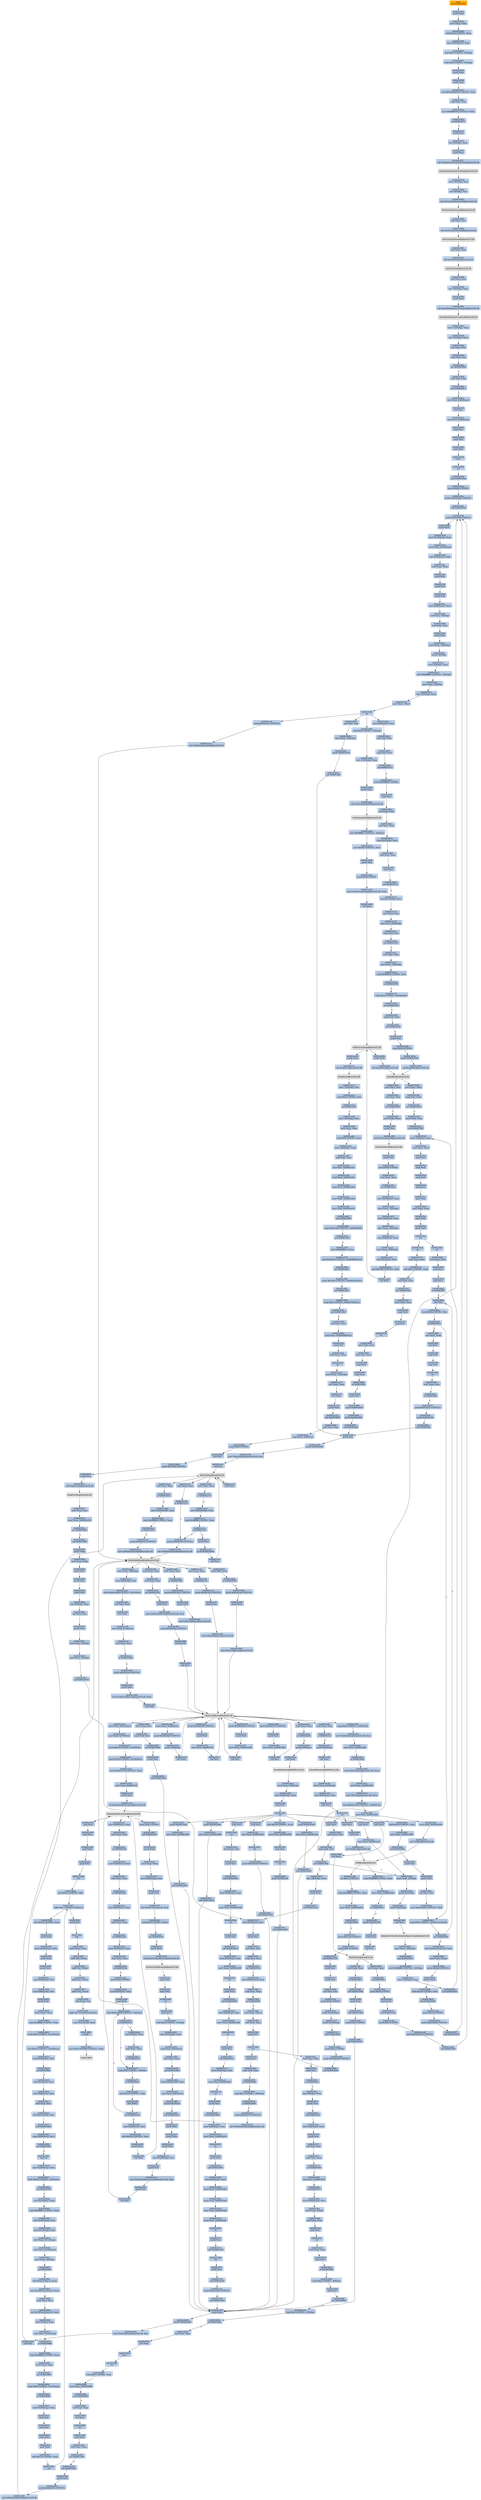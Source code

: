 digraph G {
node[shape=rectangle,style=filled,fillcolor=lightsteelblue,color=lightsteelblue]
bgcolor="transparent"
a0x0041eb89call_0x00422842[label="start\ncall 0x00422842",color="lightgrey",fillcolor="orange"];
a0x00422842pushl_ebp[label="0x00422842\npushl %ebp"];
a0x00422843movl_esp_ebp[label="0x00422843\nmovl %esp, %ebp"];
a0x00422845subl_0x10UINT8_esp[label="0x00422845\nsubl $0x10<UINT8>, %esp"];
a0x00422848movl_0x0045aac0_eax[label="0x00422848\nmovl 0x0045aac0, %eax"];
a0x0042284dandl_0x0UINT8__8ebp_[label="0x0042284d\nandl $0x0<UINT8>, -8(%ebp)"];
a0x00422851andl_0x0UINT8__4ebp_[label="0x00422851\nandl $0x0<UINT8>, -4(%ebp)"];
a0x00422855pushl_ebx[label="0x00422855\npushl %ebx"];
a0x00422856pushl_edi[label="0x00422856\npushl %edi"];
a0x00422857movl_0xbb40e64eUINT32_edi[label="0x00422857\nmovl $0xbb40e64e<UINT32>, %edi"];
a0x0042285ccmpl_edi_eax[label="0x0042285c\ncmpl %edi, %eax"];
a0x0042285emovl_0xffff0000UINT32_ebx[label="0x0042285e\nmovl $0xffff0000<UINT32>, %ebx"];
a0x00422863je_0x00422872[label="0x00422863\nje 0x00422872"];
a0x00422872pushl_esi[label="0x00422872\npushl %esi"];
a0x00422873leal__8ebp__eax[label="0x00422873\nleal -8(%ebp), %eax"];
a0x00422876pushl_eax[label="0x00422876\npushl %eax"];
a0x00422877call_GetSystemTimeAsFileTime_kernel32_dll[label="0x00422877\ncall GetSystemTimeAsFileTime@kernel32.dll"];
GetSystemTimeAsFileTime_kernel32_dll[label="GetSystemTimeAsFileTime@kernel32.dll",color="lightgrey",fillcolor="lightgrey"];
a0x0042287dmovl__4ebp__esi[label="0x0042287d\nmovl -4(%ebp), %esi"];
a0x00422880xorl__8ebp__esi[label="0x00422880\nxorl -8(%ebp), %esi"];
a0x00422883call_GetCurrentProcessId_kernel32_dll[label="0x00422883\ncall GetCurrentProcessId@kernel32.dll"];
GetCurrentProcessId_kernel32_dll[label="GetCurrentProcessId@kernel32.dll",color="lightgrey",fillcolor="lightgrey"];
a0x00422889xorl_eax_esi[label="0x00422889\nxorl %eax, %esi"];
a0x0042288bcall_GetCurrentThreadId_kernel32_dll[label="0x0042288b\ncall GetCurrentThreadId@kernel32.dll"];
GetCurrentThreadId_kernel32_dll[label="GetCurrentThreadId@kernel32.dll",color="lightgrey",fillcolor="lightgrey"];
a0x00422891xorl_eax_esi[label="0x00422891\nxorl %eax, %esi"];
a0x00422893call_GetTickCount_kernel32_dll[label="0x00422893\ncall GetTickCount@kernel32.dll"];
GetTickCount_kernel32_dll[label="GetTickCount@kernel32.dll",color="lightgrey",fillcolor="lightgrey"];
a0x00422899xorl_eax_esi[label="0x00422899\nxorl %eax, %esi"];
a0x0042289bleal__16ebp__eax[label="0x0042289b\nleal -16(%ebp), %eax"];
a0x0042289epushl_eax[label="0x0042289e\npushl %eax"];
a0x0042289fcall_QueryPerformanceCounter_kernel32_dll[label="0x0042289f\ncall QueryPerformanceCounter@kernel32.dll"];
QueryPerformanceCounter_kernel32_dll[label="QueryPerformanceCounter@kernel32.dll",color="lightgrey",fillcolor="lightgrey"];
a0x004228a5movl__12ebp__eax[label="0x004228a5\nmovl -12(%ebp), %eax"];
a0x004228a8xorl__16ebp__eax[label="0x004228a8\nxorl -16(%ebp), %eax"];
a0x004228abxorl_eax_esi[label="0x004228ab\nxorl %eax, %esi"];
a0x004228adcmpl_edi_esi[label="0x004228ad\ncmpl %edi, %esi"];
a0x004228afjne_0x004228b8[label="0x004228af\njne 0x004228b8"];
a0x004228b8testl_esi_ebx[label="0x004228b8\ntestl %esi, %ebx"];
a0x004228bajne_0x004228c3[label="0x004228ba\njne 0x004228c3"];
a0x004228c3movl_esi_0x0045aac0[label="0x004228c3\nmovl %esi, 0x0045aac0"];
a0x004228c9notl_esi[label="0x004228c9\nnotl %esi"];
a0x004228cbmovl_esi_0x0045aac4[label="0x004228cb\nmovl %esi, 0x0045aac4"];
a0x004228d1popl_esi[label="0x004228d1\npopl %esi"];
a0x004228d2popl_edi[label="0x004228d2\npopl %edi"];
a0x004228d3popl_ebx[label="0x004228d3\npopl %ebx"];
a0x004228d4leave_[label="0x004228d4\nleave "];
a0x004228d5ret[label="0x004228d5\nret"];
a0x0041eb8ejmp_0x0041e9aa[label="0x0041eb8e\njmp 0x0041e9aa"];
a0x0041e9aapushl_0x60UINT8[label="0x0041e9aa\npushl $0x60<UINT8>"];
a0x0041e9acpushl_0x456e08UINT32[label="0x0041e9ac\npushl $0x456e08<UINT32>"];
a0x0041e9b1call_0x0041f594[label="0x0041e9b1\ncall 0x0041f594"];
a0x0041f594pushl_0x41f5f0UINT32[label="0x0041f594\npushl $0x41f5f0<UINT32>"];
a0x0041f599pushl_fs_0[label="0x0041f599\npushl %fs:0"];
a0x0041f5a0movl_0x10esp__eax[label="0x0041f5a0\nmovl 0x10(%esp), %eax"];
a0x0041f5a4movl_ebp_0x10esp_[label="0x0041f5a4\nmovl %ebp, 0x10(%esp)"];
a0x0041f5a8leal_0x10esp__ebp[label="0x0041f5a8\nleal 0x10(%esp), %ebp"];
a0x0041f5acsubl_eax_esp[label="0x0041f5ac\nsubl %eax, %esp"];
a0x0041f5aepushl_ebx[label="0x0041f5ae\npushl %ebx"];
a0x0041f5afpushl_esi[label="0x0041f5af\npushl %esi"];
a0x0041f5b0pushl_edi[label="0x0041f5b0\npushl %edi"];
a0x0041f5b1movl_0x0045aac0_eax[label="0x0041f5b1\nmovl 0x0045aac0, %eax"];
a0x0041f5b6xorl_eax__4ebp_[label="0x0041f5b6\nxorl %eax, -4(%ebp)"];
a0x0041f5b9xorl_ebp_eax[label="0x0041f5b9\nxorl %ebp, %eax"];
a0x0041f5bbpushl_eax[label="0x0041f5bb\npushl %eax"];
a0x0041f5bcmovl_esp__24ebp_[label="0x0041f5bc\nmovl %esp, -24(%ebp)"];
a0x0041f5bfpushl__8ebp_[label="0x0041f5bf\npushl -8(%ebp)"];
a0x0041f5c2movl__4ebp__eax[label="0x0041f5c2\nmovl -4(%ebp), %eax"];
a0x0041f5c5movl_0xfffffffeUINT32__4ebp_[label="0x0041f5c5\nmovl $0xfffffffe<UINT32>, -4(%ebp)"];
a0x0041f5ccmovl_eax__8ebp_[label="0x0041f5cc\nmovl %eax, -8(%ebp)"];
a0x0041f5cfleal__16ebp__eax[label="0x0041f5cf\nleal -16(%ebp), %eax"];
a0x0041f5d2movl_eax_fs_0[label="0x0041f5d2\nmovl %eax, %fs:0"];
a0x0041f5d8ret[label="0x0041f5d8\nret"];
a0x0041e9b6andl_0x0UINT8__4ebp_[label="0x0041e9b6\nandl $0x0<UINT8>, -4(%ebp)"];
a0x0041e9baleal__112ebp__eax[label="0x0041e9ba\nleal -112(%ebp), %eax"];
a0x0041e9bdpushl_eax[label="0x0041e9bd\npushl %eax"];
a0x0041e9becall_GetStartupInfoW_kernel32_dll[label="0x0041e9be\ncall GetStartupInfoW@kernel32.dll"];
GetStartupInfoW_kernel32_dll[label="GetStartupInfoW@kernel32.dll",color="lightgrey",fillcolor="lightgrey"];
a0x0041e9c4movl_0xfffffffeUINT32__4ebp_[label="0x0041e9c4\nmovl $0xfffffffe<UINT32>, -4(%ebp)"];
a0x0041e9cbmovl_0x94UINT32_edi[label="0x0041e9cb\nmovl $0x94<UINT32>, %edi"];
a0x0041e9d0pushl_edi[label="0x0041e9d0\npushl %edi"];
a0x0041e9d1pushl_0x0UINT8[label="0x0041e9d1\npushl $0x0<UINT8>"];
a0x0041e9d3movl_GetProcessHeap_kernel32_dll_ebx[label="0x0041e9d3\nmovl GetProcessHeap@kernel32.dll, %ebx"];
a0x0041e9d9call_ebx[label="0x0041e9d9\ncall %ebx"];
GetProcessHeap_kernel32_dll[label="GetProcessHeap@kernel32.dll",color="lightgrey",fillcolor="lightgrey"];
a0x0041e9dbpushl_eax[label="0x0041e9db\npushl %eax"];
a0x0041e9dccall_HeapAlloc_kernel32_dll[label="0x0041e9dc\ncall HeapAlloc@kernel32.dll"];
HeapAlloc_kernel32_dll[label="HeapAlloc@kernel32.dll",color="lightgrey",fillcolor="lightgrey"];
a0x0041e9e2movl_eax_esi[label="0x0041e9e2\nmovl %eax, %esi"];
a0x0041e9e4testl_esi_esi[label="0x0041e9e4\ntestl %esi, %esi"];
a0x0041e9e6jne_0x0041e9f5[label="0x0041e9e6\njne 0x0041e9f5"];
a0x0041e9f5movl_edi_esi_[label="0x0041e9f5\nmovl %edi, (%esi)"];
a0x0041e9f7pushl_esi[label="0x0041e9f7\npushl %esi"];
a0x0041e9f8call_GetVersionExA_kernel32_dll[label="0x0041e9f8\ncall GetVersionExA@kernel32.dll"];
GetVersionExA_kernel32_dll[label="GetVersionExA@kernel32.dll",color="lightgrey",fillcolor="lightgrey"];
a0x0041e9fepushl_esi[label="0x0041e9fe\npushl %esi"];
a0x0041e9ffpushl_0x0UINT8[label="0x0041e9ff\npushl $0x0<UINT8>"];
a0x0041ea01testl_eax_eax[label="0x0041ea01\ntestl %eax, %eax"];
a0x0041ea03jne_0x0041ea13[label="0x0041ea03\njne 0x0041ea13"];
a0x0041ea13movl_0x10esi__eax[label="0x0041ea13\nmovl 0x10(%esi), %eax"];
a0x0041ea16movl_eax__32ebp_[label="0x0041ea16\nmovl %eax, -32(%ebp)"];
a0x0041ea19movl_0x4esi__eax[label="0x0041ea19\nmovl 0x4(%esi), %eax"];
a0x0041ea1cmovl_eax__36ebp_[label="0x0041ea1c\nmovl %eax, -36(%ebp)"];
a0x0041ea1fmovl_0x8esi__eax[label="0x0041ea1f\nmovl 0x8(%esi), %eax"];
a0x0041ea22movl_eax__40ebp_[label="0x0041ea22\nmovl %eax, -40(%ebp)"];
a0x0041ea25movl_0xcesi__edi[label="0x0041ea25\nmovl 0xc(%esi), %edi"];
a0x0041ea28andl_0x7fffUINT32_edi[label="0x0041ea28\nandl $0x7fff<UINT32>, %edi"];
a0x0041ea2ecall_ebx[label="0x0041ea2e\ncall %ebx"];
a0x0041ea30pushl_eax[label="0x0041ea30\npushl %eax"];
a0x0041ea31call_HeapFree_kernel32_dll[label="0x0041ea31\ncall HeapFree@kernel32.dll"];
HeapFree_kernel32_dll[label="HeapFree@kernel32.dll",color="lightgrey",fillcolor="lightgrey"];
a0x0041ea37movl__32ebp__esi[label="0x0041ea37\nmovl -32(%ebp), %esi"];
a0x0041ea3acmpl_0x2UINT8_esi[label="0x0041ea3a\ncmpl $0x2<UINT8>, %esi"];
a0x0041ea3dje_0x0041ea45[label="0x0041ea3d\nje 0x0041ea45"];
a0x0041ea45movl__36ebp__ecx[label="0x0041ea45\nmovl -36(%ebp), %ecx"];
a0x0041ea48movl_ecx_eax[label="0x0041ea48\nmovl %ecx, %eax"];
a0x0041ea4ashll_0x8UINT8_eax[label="0x0041ea4a\nshll $0x8<UINT8>, %eax"];
a0x0041ea4dmovl__40ebp__edx[label="0x0041ea4d\nmovl -40(%ebp), %edx"];
a0x0041ea50addl_edx_eax[label="0x0041ea50\naddl %edx, %eax"];
a0x0041ea52movl_esi_0x0045c414[label="0x0041ea52\nmovl %esi, 0x0045c414"];
a0x0041ea58movl_eax_0x0045c41c[label="0x0041ea58\nmovl %eax, 0x0045c41c"];
a0x0041ea5dmovl_ecx_0x0045c420[label="0x0041ea5d\nmovl %ecx, 0x0045c420"];
a0x0041ea63movl_edx_0x0045c424[label="0x0041ea63\nmovl %edx, 0x0045c424"];
a0x0041ea69movl_edi_0x0045c418[label="0x0041ea69\nmovl %edi, 0x0045c418"];
a0x0041ea6fcall_0x0041e969[label="0x0041ea6f\ncall 0x0041e969"];
a0x0041e969cmpw_0x5a4dUINT16_0x00400000[label="0x0041e969\ncmpw $0x5a4d<UINT16>, 0x00400000"];
a0x0041e972jne_0x0041e9a7[label="0x0041e972\njne 0x0041e9a7"];
a0x0041e974movl_0x0040003c_eax[label="0x0041e974\nmovl 0x0040003c, %eax"];
a0x0041e979cmpl_0x4550UINT32_0x400000eax_[label="0x0041e979\ncmpl $0x4550<UINT32>, 0x400000(%eax)"];
a0x0041e983jne_0x0041e9a7[label="0x0041e983\njne 0x0041e9a7"];
a0x0041e985cmpw_0x10bUINT16_0x400018eax_[label="0x0041e985\ncmpw $0x10b<UINT16>, 0x400018(%eax)"];
a0x0041e98ejne_0x0041e9a7[label="0x0041e98e\njne 0x0041e9a7"];
a0x0041e990cmpl_0xeUINT8_0x400074eax_[label="0x0041e990\ncmpl $0xe<UINT8>, 0x400074(%eax)"];
a0x0041e997jbe_0x0041e9a7[label="0x0041e997\njbe 0x0041e9a7"];
a0x0041e999xorl_ecx_ecx[label="0x0041e999\nxorl %ecx, %ecx"];
a0x0041e99bcmpl_ecx_0x4000e8eax_[label="0x0041e99b\ncmpl %ecx, 0x4000e8(%eax)"];
a0x0041e9a1setne_cl[label="0x0041e9a1\nsetne %cl"];
a0x0041e9a4movl_ecx_eax[label="0x0041e9a4\nmovl %ecx, %eax"];
a0x0041e9a6ret[label="0x0041e9a6\nret"];
a0x0041ea74movl_eax__32ebp_[label="0x0041ea74\nmovl %eax, -32(%ebp)"];
a0x0041ea77xorl_ebx_ebx[label="0x0041ea77\nxorl %ebx, %ebx"];
a0x0041ea79incl_ebx[label="0x0041ea79\nincl %ebx"];
a0x0041ea7apushl_ebx[label="0x0041ea7a\npushl %ebx"];
a0x0041ea7bcall_0x0041f860[label="0x0041ea7b\ncall 0x0041f860"];
a0x0041f860xorl_eax_eax[label="0x0041f860\nxorl %eax, %eax"];
a0x0041f862cmpl_eax_0x4esp_[label="0x0041f862\ncmpl %eax, 0x4(%esp)"];
a0x0041f866pushl_0x0UINT8[label="0x0041f866\npushl $0x0<UINT8>"];
a0x0041f868sete_al[label="0x0041f868\nsete %al"];
a0x0041f86bpushl_0x1000UINT32[label="0x0041f86b\npushl $0x1000<UINT32>"];
a0x0041f870pushl_eax[label="0x0041f870\npushl %eax"];
a0x0041f871call_HeapCreate_kernel32_dll[label="0x0041f871\ncall HeapCreate@kernel32.dll"];
HeapCreate_kernel32_dll[label="HeapCreate@kernel32.dll",color="lightgrey",fillcolor="lightgrey"];
a0x0041f877testl_eax_eax[label="0x0041f877\ntestl %eax, %eax"];
a0x0041f879movl_eax_0x0045c458[label="0x0041f879\nmovl %eax, 0x0045c458"];
a0x0041f87ejne_0x0041f883[label="0x0041f87e\njne 0x0041f883"];
a0x0041f883call_0x0041f805[label="0x0041f883\ncall 0x0041f805"];
a0x0041f805pushl_ebp[label="0x0041f805\npushl %ebp"];
a0x0041f806movl_esp_ebp[label="0x0041f806\nmovl %esp, %ebp"];
a0x0041f808pushl_ecx[label="0x0041f808\npushl %ecx"];
a0x0041f809pushl_ecx[label="0x0041f809\npushl %ecx"];
a0x0041f80apushl_esi[label="0x0041f80a\npushl %esi"];
a0x0041f80bleal__4ebp__eax[label="0x0041f80b\nleal -4(%ebp), %eax"];
a0x0041f80exorl_esi_esi[label="0x0041f80e\nxorl %esi, %esi"];
a0x0041f810pushl_eax[label="0x0041f810\npushl %eax"];
a0x0041f811movl_esi__4ebp_[label="0x0041f811\nmovl %esi, -4(%ebp)"];
a0x0041f814movl_esi__8ebp_[label="0x0041f814\nmovl %esi, -8(%ebp)"];
a0x0041f817call_0x0041f335[label="0x0041f817\ncall 0x0041f335"];
a0x0041f335movl_0x4esp__ecx[label="0x0041f335\nmovl 0x4(%esp), %ecx"];
a0x0041f339pushl_esi[label="0x0041f339\npushl %esi"];
a0x0041f33axorl_esi_esi[label="0x0041f33a\nxorl %esi, %esi"];
a0x0041f33ccmpl_esi_ecx[label="0x0041f33c\ncmpl %esi, %ecx"];
a0x0041f33ejne_0x0041f35d[label="0x0041f33e\njne 0x0041f35d"];
a0x0041f35dmovl_0x0045c414_eax[label="0x0041f35d\nmovl 0x0045c414, %eax"];
a0x0041f362cmpl_esi_eax[label="0x0041f362\ncmpl %esi, %eax"];
a0x0041f364je_0x0041f340[label="0x0041f364\nje 0x0041f340"];
a0x0041f366movl_eax_ecx_[label="0x0041f366\nmovl %eax, (%ecx)"];
a0x0041f368xorl_eax_eax[label="0x0041f368\nxorl %eax, %eax"];
a0x0041f36apopl_esi[label="0x0041f36a\npopl %esi"];
a0x0041f36bret[label="0x0041f36b\nret"];
a0x0041f81ctestl_eax_eax[label="0x0041f81c\ntestl %eax, %eax"];
a0x0041f81epopl_ecx[label="0x0041f81e\npopl %ecx"];
a0x0041f81fje_0x0041f82e[label="0x0041f81f\nje 0x0041f82e"];
a0x0041f82eleal__8ebp__eax[label="0x0041f82e\nleal -8(%ebp), %eax"];
a0x0041f831pushl_eax[label="0x0041f831\npushl %eax"];
a0x0041f832call_0x0041f36c[label="0x0041f832\ncall 0x0041f36c"];
a0x0041f36cmovl_0x4esp__eax[label="0x0041f36c\nmovl 0x4(%esp), %eax"];
a0x0041f370pushl_esi[label="0x0041f370\npushl %esi"];
a0x0041f371xorl_esi_esi[label="0x0041f371\nxorl %esi, %esi"];
a0x0041f373cmpl_esi_eax[label="0x0041f373\ncmpl %esi, %eax"];
a0x0041f375jne_0x0041f394[label="0x0041f375\njne 0x0041f394"];
a0x0041f394cmpl_esi_0x0045c414[label="0x0041f394\ncmpl %esi, 0x0045c414"];
a0x0041f39aje_0x0041f377[label="0x0041f39a\nje 0x0041f377"];
a0x0041f39cmovl_0x0045c420_ecx[label="0x0041f39c\nmovl 0x0045c420, %ecx"];
a0x0041f3a2movl_ecx_eax_[label="0x0041f3a2\nmovl %ecx, (%eax)"];
a0x0041f3a4xorl_eax_eax[label="0x0041f3a4\nxorl %eax, %eax"];
a0x0041f3a6popl_esi[label="0x0041f3a6\npopl %esi"];
a0x0041f3a7ret[label="0x0041f3a7\nret"];
a0x0041f837testl_eax_eax[label="0x0041f837\ntestl %eax, %eax"];
a0x0041f839popl_ecx[label="0x0041f839\npopl %ecx"];
a0x0041f83aje_0x0041f849[label="0x0041f83a\nje 0x0041f849"];
a0x0041f849cmpl_0x2UINT8__4ebp_[label="0x0041f849\ncmpl $0x2<UINT8>, -4(%ebp)"];
a0x0041f84dpopl_esi[label="0x0041f84d\npopl %esi"];
a0x0041f84ejne_0x0041f85b[label="0x0041f84e\njne 0x0041f85b"];
a0x0041f850cmpl_0x5UINT8__8ebp_[label="0x0041f850\ncmpl $0x5<UINT8>, -8(%ebp)"];
a0x0041f854jb_0x0041f85b[label="0x0041f854\njb 0x0041f85b"];
a0x0041f856xorl_eax_eax[label="0x0041f856\nxorl %eax, %eax"];
a0x0041f858incl_eax[label="0x0041f858\nincl %eax"];
a0x0041f859leave_[label="0x0041f859\nleave "];
a0x0041f85aret[label="0x0041f85a\nret"];
a0x0041f888cmpl_0x3UINT8_eax[label="0x0041f888\ncmpl $0x3<UINT8>, %eax"];
a0x0041f88bmovl_eax_0x0045e840[label="0x0041f88b\nmovl %eax, 0x0045e840"];
a0x0041f890jne_0x0041f8b6[label="0x0041f890\njne 0x0041f8b6"];
a0x0041f8b6xorl_eax_eax[label="0x0041f8b6\nxorl %eax, %eax"];
a0x0041f8b8incl_eax[label="0x0041f8b8\nincl %eax"];
a0x0041f8b9ret[label="0x0041f8b9\nret"];
a0x0041ea80popl_ecx[label="0x0041ea80\npopl %ecx"];
a0x0041ea81testl_eax_eax[label="0x0041ea81\ntestl %eax, %eax"];
a0x0041ea83jne_0x0041ea8d[label="0x0041ea83\njne 0x0041ea8d"];
a0x0041ea8dcall_0x0041ef42[label="0x0041ea8d\ncall 0x0041ef42"];
a0x0041ef42pushl_edi[label="0x0041ef42\npushl %edi"];
a0x0041ef43pushl_0x44e55cUINT32[label="0x0041ef43\npushl $0x44e55c<UINT32>"];
a0x0041ef48call_GetModuleHandleA_kernel32_dll[label="0x0041ef48\ncall GetModuleHandleA@kernel32.dll"];
GetModuleHandleA_kernel32_dll[label="GetModuleHandleA@kernel32.dll",color="lightgrey",fillcolor="lightgrey"];
a0x0041ef4emovl_eax_edi[label="0x0041ef4e\nmovl %eax, %edi"];
a0x0041ef50testl_edi_edi[label="0x0041ef50\ntestl %edi, %edi"];
a0x0041ef52jne_0x0041ef5d[label="0x0041ef52\njne 0x0041ef5d"];
a0x0041ef5dpushl_esi[label="0x0041ef5d\npushl %esi"];
a0x0041ef5emovl_GetProcAddress_kernel32_dll_esi[label="0x0041ef5e\nmovl GetProcAddress@kernel32.dll, %esi"];
a0x0041ef64pushl_0x44e59cUINT32[label="0x0041ef64\npushl $0x44e59c<UINT32>"];
a0x0041ef69pushl_edi[label="0x0041ef69\npushl %edi"];
a0x0041ef6acall_esi[label="0x0041ef6a\ncall %esi"];
GetProcAddress_kernel32_dll[label="GetProcAddress@kernel32.dll",color="lightgrey",fillcolor="lightgrey"];
a0x0041ef6cpushl_0x44e590UINT32[label="0x0041ef6c\npushl $0x44e590<UINT32>"];
a0x0041ef71pushl_edi[label="0x0041ef71\npushl %edi"];
a0x0041ef72movl_eax_0x0045c3fc[label="0x0041ef72\nmovl %eax, 0x0045c3fc"];
a0x0041ef77call_esi[label="0x0041ef77\ncall %esi"];
a0x0041ef79pushl_0x44e584UINT32[label="0x0041ef79\npushl $0x44e584<UINT32>"];
a0x0041ef7epushl_edi[label="0x0041ef7e\npushl %edi"];
a0x0041ef7fmovl_eax_0x0045c400[label="0x0041ef7f\nmovl %eax, 0x0045c400"];
a0x0041ef84call_esi[label="0x0041ef84\ncall %esi"];
a0x0041ef86pushl_0x44e57cUINT32[label="0x0041ef86\npushl $0x44e57c<UINT32>"];
a0x0041ef8bpushl_edi[label="0x0041ef8b\npushl %edi"];
a0x0041ef8cmovl_eax_0x0045c404[label="0x0041ef8c\nmovl %eax, 0x0045c404"];
a0x0041ef91call_esi[label="0x0041ef91\ncall %esi"];
a0x0041ef93cmpl_0x0UINT8_0x0045c3fc[label="0x0041ef93\ncmpl $0x0<UINT8>, 0x0045c3fc"];
a0x0041ef9amovl_TlsSetValue_kernel32_dll_esi[label="0x0041ef9a\nmovl TlsSetValue@kernel32.dll, %esi"];
a0x0041efa0movl_eax_0x0045c408[label="0x0041efa0\nmovl %eax, 0x0045c408"];
a0x0041efa5je_0x0041efbd[label="0x0041efa5\nje 0x0041efbd"];
a0x0041efbdmovl_TlsGetValue_kernel32_dll_eax[label="0x0041efbd\nmovl TlsGetValue@kernel32.dll, %eax"];
a0x0041efc2movl_eax_0x0045c400[label="0x0041efc2\nmovl %eax, 0x0045c400"];
a0x0041efc7movl_TlsFree_kernel32_dll_eax[label="0x0041efc7\nmovl TlsFree@kernel32.dll, %eax"];
a0x0041efccmovl_0x41ec62UINT32_0x0045c3fc[label="0x0041efcc\nmovl $0x41ec62<UINT32>, 0x0045c3fc"];
a0x0041efd6movl_esi_0x0045c404[label="0x0041efd6\nmovl %esi, 0x0045c404"];
a0x0041efdcmovl_eax_0x0045c408[label="0x0041efdc\nmovl %eax, 0x0045c408"];
a0x0041efe1call_TlsAlloc_kernel32_dll[label="0x0041efe1\ncall TlsAlloc@kernel32.dll"];
TlsAlloc_kernel32_dll[label="TlsAlloc@kernel32.dll",color="lightgrey",fillcolor="lightgrey"];
a0x0041efe7cmpl_0xffffffffUINT8_eax[label="0x0041efe7\ncmpl $0xffffffff<UINT8>, %eax"];
a0x0041efeamovl_eax_0x0045a044[label="0x0041efea\nmovl %eax, 0x0045a044"];
a0x0041efefje_0x0041f0c1[label="0x0041efef\nje 0x0041f0c1"];
a0x0041eff5pushl_0x0045c400[label="0x0041eff5\npushl 0x0045c400"];
a0x0041effbpushl_eax[label="0x0041effb\npushl %eax"];
a0x0041effccall_esi[label="0x0041effc\ncall %esi"];
TlsSetValue_kernel32_dll[label="TlsSetValue@kernel32.dll",color="lightgrey",fillcolor="lightgrey"];
a0x0041effetestl_eax_eax[label="0x0041effe\ntestl %eax, %eax"];
a0x0041f000je_0x0041f0c1[label="0x0041f000\nje 0x0041f0c1"];
a0x0041f006call_0x0041f548[label="0x0041f006\ncall 0x0041f548"];
a0x0041f548pushl_esi[label="0x0041f548\npushl %esi"];
a0x0041f549call_0x0041ebf6[label="0x0041f549\ncall 0x0041ebf6"];
a0x0041ebf6pushl_0x0UINT8[label="0x0041ebf6\npushl $0x0<UINT8>"];
a0x0041ebf8call_0x0041eb93[label="0x0041ebf8\ncall 0x0041eb93"];
a0x0041eb93pushl_esi[label="0x0041eb93\npushl %esi"];
a0x0041eb94pushl_0x0045a044[label="0x0041eb94\npushl 0x0045a044"];
a0x0041eb9amovl_TlsGetValue_kernel32_dll_esi[label="0x0041eb9a\nmovl TlsGetValue@kernel32.dll, %esi"];
a0x0041eba0call_esi[label="0x0041eba0\ncall %esi"];
TlsGetValue_kernel32_dll[label="TlsGetValue@kernel32.dll",color="lightgrey",fillcolor="lightgrey"];
a0x0041eba2testl_eax_eax[label="0x0041eba2\ntestl %eax, %eax"];
a0x0041eba4je_0x0041ebc7[label="0x0041eba4\nje 0x0041ebc7"];
a0x0041eba6movl_0x0045a040_eax[label="0x0041eba6\nmovl 0x0045a040, %eax"];
a0x0041ebabcmpl_0xffffffffUINT8_eax[label="0x0041ebab\ncmpl $0xffffffff<UINT8>, %eax"];
a0x0041ebaeje_0x0041ebc7[label="0x0041ebae\nje 0x0041ebc7"];
a0x0041ebc7pushl_0x44e55cUINT32[label="0x0041ebc7\npushl $0x44e55c<UINT32>"];
a0x0041ebcccall_GetModuleHandleA_kernel32_dll[label="0x0041ebcc\ncall GetModuleHandleA@kernel32.dll"];
a0x0041ebd2testl_eax_eax[label="0x0041ebd2\ntestl %eax, %eax"];
a0x0041ebd4je_0x0041ebf0[label="0x0041ebd4\nje 0x0041ebf0"];
a0x0041ebd6pushl_0x44e54cUINT32[label="0x0041ebd6\npushl $0x44e54c<UINT32>"];
a0x0041ebdbpushl_eax[label="0x0041ebdb\npushl %eax"];
a0x0041ebdccall_GetProcAddress_kernel32_dll[label="0x0041ebdc\ncall GetProcAddress@kernel32.dll"];
a0x0041ebe2testl_eax_eax[label="0x0041ebe2\ntestl %eax, %eax"];
a0x0041ebe4je_0x0041ebf0[label="0x0041ebe4\nje 0x0041ebf0"];
a0x0041ebe6pushl_0x8esp_[label="0x0041ebe6\npushl 0x8(%esp)"];
a0x0041ebeacall_eax[label="0x0041ebea\ncall %eax"];
EncodePointer_KERNEL32_DLL[label="EncodePointer@KERNEL32.DLL",color="lightgrey",fillcolor="lightgrey"];
a0x0041ebecmovl_eax_0x8esp_[label="0x0041ebec\nmovl %eax, 0x8(%esp)"];
a0x0041ebf0movl_0x8esp__eax[label="0x0041ebf0\nmovl 0x8(%esp), %eax"];
a0x0041ebf4popl_esi[label="0x0041ebf4\npopl %esi"];
a0x0041ebf5ret[label="0x0041ebf5\nret"];
a0x0041ebfdpopl_ecx[label="0x0041ebfd\npopl %ecx"];
a0x0041ebferet[label="0x0041ebfe\nret"];
a0x0041f54emovl_eax_esi[label="0x0041f54e\nmovl %eax, %esi"];
a0x0041f550pushl_esi[label="0x0041f550\npushl %esi"];
a0x0041f551call_0x00420961[label="0x0041f551\ncall 0x00420961"];
a0x00420961movl_0x4esp__eax[label="0x00420961\nmovl 0x4(%esp), %eax"];
a0x00420965movl_eax_0x0045c5b8[label="0x00420965\nmovl %eax, 0x0045c5b8"];
a0x0042096aret[label="0x0042096a\nret"];
a0x0041f556pushl_esi[label="0x0041f556\npushl %esi"];
a0x0041f557call_0x00423616[label="0x0041f557\ncall 0x00423616"];
a0x00423616movl_0x4esp__eax[label="0x00423616\nmovl 0x4(%esp), %eax"];
a0x0042361amovl_eax_0x0045cb58[label="0x0042361a\nmovl %eax, 0x0045cb58"];
a0x0042361fret[label="0x0042361f\nret"];
a0x0041f55cpushl_esi[label="0x0041f55c\npushl %esi"];
a0x0041f55dcall_0x00420560[label="0x0041f55d\ncall 0x00420560"];
a0x00420560movl_0x4esp__eax[label="0x00420560\nmovl 0x4(%esp), %eax"];
a0x00420564movl_eax_0x0045c5b4[label="0x00420564\nmovl %eax, 0x0045c5b4"];
a0x00420569ret[label="0x00420569\nret"];
a0x0041f562pushl_esi[label="0x0041f562\npushl %esi"];
a0x0041f563call_0x00420cc1[label="0x0041f563\ncall 0x00420cc1"];
a0x00420cc1movl_0x4esp__eax[label="0x00420cc1\nmovl 0x4(%esp), %eax"];
a0x00420cc5movl_eax_0x0045c8dc[label="0x00420cc5\nmovl %eax, 0x0045c8dc"];
a0x00420ccaret[label="0x00420cca\nret"];
a0x0041f568pushl_esi[label="0x0041f568\npushl %esi"];
a0x0041f569call_0x0042360c[label="0x0041f569\ncall 0x0042360c"];
a0x0042360cmovl_0x4esp__eax[label="0x0042360c\nmovl 0x4(%esp), %eax"];
a0x00423610movl_eax_0x0045cb54[label="0x00423610\nmovl %eax, 0x0045cb54"];
a0x00423615ret[label="0x00423615\nret"];
a0x0041f56epushl_esi[label="0x0041f56e\npushl %esi"];
a0x0041f56fcall_0x00423402[label="0x0041f56f\ncall 0x00423402"];
a0x00423402movl_0x4esp__eax[label="0x00423402\nmovl 0x4(%esp), %eax"];
a0x00423406movl_eax_0x0045cb40[label="0x00423406\nmovl %eax, 0x0045cb40"];
a0x0042340bmovl_eax_0x0045cb44[label="0x0042340b\nmovl %eax, 0x0045cb44"];
a0x00423410movl_eax_0x0045cb48[label="0x00423410\nmovl %eax, 0x0045cb48"];
a0x00423415movl_eax_0x0045cb4c[label="0x00423415\nmovl %eax, 0x0045cb4c"];
a0x0042341aret[label="0x0042341a\nret"];
a0x0041f574pushl_esi[label="0x0041f574\npushl %esi"];
a0x0041f575call_0x004413b6[label="0x0041f575\ncall 0x004413b6"];
a0x004413b6ret[label="0x004413b6\nret"];
a0x0041f57apushl_esi[label="0x0041f57a\npushl %esi"];
a0x0041f57bcall_0x004233f1[label="0x0041f57b\ncall 0x004233f1"];
a0x004233f1pushl_0x42336eUINT32[label="0x004233f1\npushl $0x42336e<UINT32>"];
a0x004233f6call_0x0041eb93[label="0x004233f6\ncall 0x0041eb93"];
a0x004233fbpopl_ecx[label="0x004233fb\npopl %ecx"];
a0x004233fcmovl_eax_0x0045cb3c[label="0x004233fc\nmovl %eax, 0x0045cb3c"];
a0x00423401ret[label="0x00423401\nret"];
a0x0041f580pushl_0x41f519UINT32[label="0x0041f580\npushl $0x41f519<UINT32>"];
a0x0041f585call_0x0041eb93[label="0x0041f585\ncall 0x0041eb93"];
a0x0041f58aaddl_0x24UINT8_esp[label="0x0041f58a\naddl $0x24<UINT8>, %esp"];
a0x0041f58dmovl_eax_0x0045a048[label="0x0041f58d\nmovl %eax, 0x0045a048"];
a0x0041f592popl_esi[label="0x0041f592\npopl %esi"];
a0x0041f593ret[label="0x0041f593\nret"];
a0x0041f00bpushl_0x0045c3fc[label="0x0041f00b\npushl 0x0045c3fc"];
a0x0041f011call_0x0041eb93[label="0x0041f011\ncall 0x0041eb93"];
a0x0041f016pushl_0x0045c400[label="0x0041f016\npushl 0x0045c400"];
a0x0041f01cmovl_eax_0x0045c3fc[label="0x0041f01c\nmovl %eax, 0x0045c3fc"];
a0x0041f021call_0x0041eb93[label="0x0041f021\ncall 0x0041eb93"];
a0x0041f026pushl_0x0045c404[label="0x0041f026\npushl 0x0045c404"];
a0x0041f02cmovl_eax_0x0045c400[label="0x0041f02c\nmovl %eax, 0x0045c400"];
a0x0041f031call_0x0041eb93[label="0x0041f031\ncall 0x0041eb93"];
a0x0041f036pushl_0x0045c408[label="0x0041f036\npushl 0x0045c408"];
a0x0041f03cmovl_eax_0x0045c404[label="0x0041f03c\nmovl %eax, 0x0045c404"];
a0x0041f041call_0x0041eb93[label="0x0041f041\ncall 0x0041eb93"];
a0x0041f046addl_0x10UINT8_esp[label="0x0041f046\naddl $0x10<UINT8>, %esp"];
a0x0041f049movl_eax_0x0045c408[label="0x0041f049\nmovl %eax, 0x0045c408"];
a0x0041f04ecall_0x0041f8ba[label="0x0041f04e\ncall 0x0041f8ba"];
a0x0041f8bapushl_esi[label="0x0041f8ba\npushl %esi"];
a0x0041f8bbpushl_edi[label="0x0041f8bb\npushl %edi"];
a0x0041f8bcxorl_esi_esi[label="0x0041f8bc\nxorl %esi, %esi"];
a0x0041f8bemovl_0x45c460UINT32_edi[label="0x0041f8be\nmovl $0x45c460<UINT32>, %edi"];
a0x0041f8c3cmpl_0x1UINT8_0x45a1ccesi8_[label="0x0041f8c3\ncmpl $0x1<UINT8>, 0x45a1cc(,%esi,8)"];
a0x0041f8cbjne_0x0041f8eb[label="0x0041f8cb\njne 0x0041f8eb"];
a0x0041f8cdleal_0x45a1c8esi8__eax[label="0x0041f8cd\nleal 0x45a1c8(,%esi,8), %eax"];
a0x0041f8d4movl_edi_eax_[label="0x0041f8d4\nmovl %edi, (%eax)"];
a0x0041f8d6pushl_0xfa0UINT32[label="0x0041f8d6\npushl $0xfa0<UINT32>"];
a0x0041f8dbpushl_eax_[label="0x0041f8db\npushl (%eax)"];
a0x0041f8ddaddl_0x18UINT8_edi[label="0x0041f8dd\naddl $0x18<UINT8>, %edi"];
a0x0041f8e0call_0x00423630[label="0x0041f8e0\ncall 0x00423630"];
a0x00423630pushl_0x14UINT8[label="0x00423630\npushl $0x14<UINT8>"];
a0x00423632pushl_0x456fd8UINT32[label="0x00423632\npushl $0x456fd8<UINT32>"];
a0x00423637call_0x0041f594[label="0x00423637\ncall 0x0041f594"];
a0x0042363cxorl_edi_edi[label="0x0042363c\nxorl %edi, %edi"];
a0x0042363emovl_edi__28ebp_[label="0x0042363e\nmovl %edi, -28(%ebp)"];
a0x00423641pushl_0x0045cb58[label="0x00423641\npushl 0x0045cb58"];
a0x00423647call_0x0041ebff[label="0x00423647\ncall 0x0041ebff"];
a0x0041ebffpushl_esi[label="0x0041ebff\npushl %esi"];
a0x0041ec00pushl_0x0045a044[label="0x0041ec00\npushl 0x0045a044"];
a0x0041ec06movl_TlsGetValue_kernel32_dll_esi[label="0x0041ec06\nmovl TlsGetValue@kernel32.dll, %esi"];
a0x0041ec0ccall_esi[label="0x0041ec0c\ncall %esi"];
a0x0041ec0etestl_eax_eax[label="0x0041ec0e\ntestl %eax, %eax"];
a0x0041ec10je_0x0041ec33[label="0x0041ec10\nje 0x0041ec33"];
a0x0041ec12movl_0x0045a040_eax[label="0x0041ec12\nmovl 0x0045a040, %eax"];
a0x0041ec17cmpl_0xffffffffUINT8_eax[label="0x0041ec17\ncmpl $0xffffffff<UINT8>, %eax"];
a0x0041ec1aje_0x0041ec33[label="0x0041ec1a\nje 0x0041ec33"];
a0x0041ec33pushl_0x44e55cUINT32[label="0x0041ec33\npushl $0x44e55c<UINT32>"];
a0x0041ec38call_GetModuleHandleA_kernel32_dll[label="0x0041ec38\ncall GetModuleHandleA@kernel32.dll"];
a0x0041ec3etestl_eax_eax[label="0x0041ec3e\ntestl %eax, %eax"];
a0x0041ec40je_0x0041ec5c[label="0x0041ec40\nje 0x0041ec5c"];
a0x0041ec42pushl_0x44e56cUINT32[label="0x0041ec42\npushl $0x44e56c<UINT32>"];
a0x0041ec47pushl_eax[label="0x0041ec47\npushl %eax"];
a0x0041ec48call_GetProcAddress_kernel32_dll[label="0x0041ec48\ncall GetProcAddress@kernel32.dll"];
a0x0041ec4etestl_eax_eax[label="0x0041ec4e\ntestl %eax, %eax"];
a0x0041ec50je_0x0041ec5c[label="0x0041ec50\nje 0x0041ec5c"];
a0x0041ec52pushl_0x8esp_[label="0x0041ec52\npushl 0x8(%esp)"];
a0x0041ec56call_eax[label="0x0041ec56\ncall %eax"];
DecodePointer_KERNEL32_DLL[label="DecodePointer@KERNEL32.DLL",color="lightgrey",fillcolor="lightgrey"];
a0x0041ec58movl_eax_0x8esp_[label="0x0041ec58\nmovl %eax, 0x8(%esp)"];
a0x0041ec5cmovl_0x8esp__eax[label="0x0041ec5c\nmovl 0x8(%esp), %eax"];
a0x0041ec60popl_esi[label="0x0041ec60\npopl %esi"];
a0x0041ec61ret[label="0x0041ec61\nret"];
a0x0042364cpopl_ecx[label="0x0042364c\npopl %ecx"];
a0x0042364dmovl_eax_esi[label="0x0042364d\nmovl %eax, %esi"];
a0x0042364fcmpl_edi_esi[label="0x0042364f\ncmpl %edi, %esi"];
a0x00423651jne_0x004236a6[label="0x00423651\njne 0x004236a6"];
a0x00423653leal__28ebp__eax[label="0x00423653\nleal -28(%ebp), %eax"];
a0x00423656pushl_eax[label="0x00423656\npushl %eax"];
a0x00423657call_0x0041f335[label="0x00423657\ncall 0x0041f335"];
a0x0042365cpopl_ecx[label="0x0042365c\npopl %ecx"];
a0x0042365dcmpl_edi_eax[label="0x0042365d\ncmpl %edi, %eax"];
a0x0042365fje_0x0042366e[label="0x0042365f\nje 0x0042366e"];
a0x0042366ecmpl_0x1UINT8__28ebp_[label="0x0042366e\ncmpl $0x1<UINT8>, -28(%ebp)"];
a0x00423672je_0x00423695[label="0x00423672\nje 0x00423695"];
a0x00423674pushl_0x44ec74UINT32[label="0x00423674\npushl $0x44ec74<UINT32>"];
a0x00423679call_GetModuleHandleA_kernel32_dll[label="0x00423679\ncall GetModuleHandleA@kernel32.dll"];
a0x0042367fcmpl_edi_eax[label="0x0042367f\ncmpl %edi, %eax"];
a0x00423681je_0x00423695[label="0x00423681\nje 0x00423695"];
a0x00423683pushl_0x44ec4cUINT32[label="0x00423683\npushl $0x44ec4c<UINT32>"];
a0x00423688pushl_eax[label="0x00423688\npushl %eax"];
a0x00423689call_GetProcAddress_kernel32_dll[label="0x00423689\ncall GetProcAddress@kernel32.dll"];
a0x0042368fmovl_eax_esi[label="0x0042368f\nmovl %eax, %esi"];
a0x00423691cmpl_edi_esi[label="0x00423691\ncmpl %edi, %esi"];
a0x00423693jne_0x0042369a[label="0x00423693\njne 0x0042369a"];
a0x0042369apushl_esi[label="0x0042369a\npushl %esi"];
a0x0042369bcall_0x0041eb93[label="0x0042369b\ncall 0x0041eb93"];
a0x004236a0popl_ecx[label="0x004236a0\npopl %ecx"];
a0x004236a1movl_eax_0x0045cb58[label="0x004236a1\nmovl %eax, 0x0045cb58"];
a0x004236a6movl_edi__4ebp_[label="0x004236a6\nmovl %edi, -4(%ebp)"];
a0x004236a9pushl_0xcebp_[label="0x004236a9\npushl 0xc(%ebp)"];
a0x004236acpushl_0x8ebp_[label="0x004236ac\npushl 0x8(%ebp)"];
a0x004236afcall_esi[label="0x004236af\ncall %esi"];
InitializeCriticalSectionAndSpinCount_kernel32_dll[label="InitializeCriticalSectionAndSpinCount@kernel32.dll",color="lightgrey",fillcolor="lightgrey"];
a0x004236b1movl_eax__32ebp_[label="0x004236b1\nmovl %eax, -32(%ebp)"];
a0x004236b4jmp_0x004236e5[label="0x004236b4\njmp 0x004236e5"];
a0x004236e5movl_0xfffffffeUINT32__4ebp_[label="0x004236e5\nmovl $0xfffffffe<UINT32>, -4(%ebp)"];
a0x004236ecmovl__32ebp__eax[label="0x004236ec\nmovl -32(%ebp), %eax"];
a0x004236efcall_0x0041f5d9[label="0x004236ef\ncall 0x0041f5d9"];
a0x0041f5d9movl__16ebp__ecx[label="0x0041f5d9\nmovl -16(%ebp), %ecx"];
a0x0041f5dcmovl_ecx_fs_0[label="0x0041f5dc\nmovl %ecx, %fs:0"];
a0x0041f5e3popl_ecx[label="0x0041f5e3\npopl %ecx"];
a0x0041f5e4popl_edi[label="0x0041f5e4\npopl %edi"];
a0x0041f5e5popl_edi[label="0x0041f5e5\npopl %edi"];
a0x0041f5e6popl_esi[label="0x0041f5e6\npopl %esi"];
a0x0041f5e7popl_ebx[label="0x0041f5e7\npopl %ebx"];
a0x0041f5e8movl_ebp_esp[label="0x0041f5e8\nmovl %ebp, %esp"];
a0x0041f5eapopl_ebp[label="0x0041f5ea\npopl %ebp"];
a0x0041f5ebpushl_ecx[label="0x0041f5eb\npushl %ecx"];
a0x0041f5ecret[label="0x0041f5ec\nret"];
a0x004236f4ret[label="0x004236f4\nret"];
a0x0041f8e5testl_eax_eax[label="0x0041f8e5\ntestl %eax, %eax"];
a0x0041f8e7popl_ecx[label="0x0041f8e7\npopl %ecx"];
a0x0041f8e8popl_ecx[label="0x0041f8e8\npopl %ecx"];
a0x0041f8e9je_0x0041f8f7[label="0x0041f8e9\nje 0x0041f8f7"];
a0x0041f8ebincl_esi[label="0x0041f8eb\nincl %esi"];
a0x0041f8eccmpl_0x24UINT8_esi[label="0x0041f8ec\ncmpl $0x24<UINT8>, %esi"];
a0x0041f8efjl_0x0041f8c3[label="0x0041f8ef\njl 0x0041f8c3"];
a0x0041f8f1xorl_eax_eax[label="0x0041f8f1\nxorl %eax, %eax"];
a0x0041f8f3incl_eax[label="0x0041f8f3\nincl %eax"];
a0x0041f8f4popl_edi[label="0x0041f8f4\npopl %edi"];
a0x0041f8f5popl_esi[label="0x0041f8f5\npopl %esi"];
a0x0041f8f6ret[label="0x0041f8f6\nret"];
a0x0041f053testl_eax_eax[label="0x0041f053\ntestl %eax, %eax"];
a0x0041f055je_0x0041f0bc[label="0x0041f055\nje 0x0041f0bc"];
a0x0041f057pushl_0x41ee21UINT32[label="0x0041f057\npushl $0x41ee21<UINT32>"];
a0x0041f05cpushl_0x0045c3fc[label="0x0041f05c\npushl 0x0045c3fc"];
a0x0041f062call_0x0041ebff[label="0x0041f062\ncall 0x0041ebff"];
a0x0041f067popl_ecx[label="0x0041f067\npopl %ecx"];
a0x0041f068call_eax[label="0x0041f068\ncall %eax"];
a0x0041ec62call_TlsAlloc_kernel32_dll[label="0x0041ec62\ncall TlsAlloc@kernel32.dll"];
a0x0041ec68ret_0x4UINT16[label="0x0041ec68\nret $0x4<UINT16>"];
a0x0041f06acmpl_0xffffffffUINT8_eax[label="0x0041f06a\ncmpl $0xffffffff<UINT8>, %eax"];
a0x0041f06dmovl_eax_0x0045a040[label="0x0041f06d\nmovl %eax, 0x0045a040"];
a0x0041f072je_0x0041f0bc[label="0x0041f072\nje 0x0041f0bc"];
a0x0041f074pushl_0x214UINT32[label="0x0041f074\npushl $0x214<UINT32>"];
a0x0041f079pushl_0x1UINT8[label="0x0041f079\npushl $0x1<UINT8>"];
a0x0041f07bcall_0x0041f106[label="0x0041f07b\ncall 0x0041f106"];
a0x0041f106pushl_esi[label="0x0041f106\npushl %esi"];
a0x0041f107pushl_edi[label="0x0041f107\npushl %edi"];
a0x0041f108xorl_esi_esi[label="0x0041f108\nxorl %esi, %esi"];
a0x0041f10apushl_0x0UINT8[label="0x0041f10a\npushl $0x0<UINT8>"];
a0x0041f10cpushl_0x14esp_[label="0x0041f10c\npushl 0x14(%esp)"];
a0x0041f110pushl_0x14esp_[label="0x0041f110\npushl 0x14(%esp)"];
a0x0041f114call_0x0041d0d2[label="0x0041f114\ncall 0x0041d0d2"];
a0x0041d0d2pushl_0xcUINT8[label="0x0041d0d2\npushl $0xc<UINT8>"];
a0x0041d0d4pushl_0x456de8UINT32[label="0x0041d0d4\npushl $0x456de8<UINT32>"];
a0x0041d0d9call_0x0041f594[label="0x0041d0d9\ncall 0x0041f594"];
a0x0041d0demovl_0x8ebp__ecx[label="0x0041d0de\nmovl 0x8(%ebp), %ecx"];
a0x0041d0e1xorl_edi_edi[label="0x0041d0e1\nxorl %edi, %edi"];
a0x0041d0e3cmpl_edi_ecx[label="0x0041d0e3\ncmpl %edi, %ecx"];
a0x0041d0e5jbe_0x0041d115[label="0x0041d0e5\njbe 0x0041d115"];
a0x0041d0e7pushl_0xffffffe0UINT8[label="0x0041d0e7\npushl $0xffffffe0<UINT8>"];
a0x0041d0e9popl_eax[label="0x0041d0e9\npopl %eax"];
a0x0041d0eaxorl_edx_edx[label="0x0041d0ea\nxorl %edx, %edx"];
a0x0041d0ecdivl_ecx_eax[label="0x0041d0ec\ndivl %ecx, %eax"];
a0x0041d0eecmpl_0xcebp__eax[label="0x0041d0ee\ncmpl 0xc(%ebp), %eax"];
a0x0041d0f1sbbl_eax_eax[label="0x0041d0f1\nsbbl %eax, %eax"];
a0x0041d0f3incl_eax[label="0x0041d0f3\nincl %eax"];
a0x0041d0f4jne_0x0041d115[label="0x0041d0f4\njne 0x0041d115"];
a0x0041d115imull_0xcebp__ecx[label="0x0041d115\nimull 0xc(%ebp), %ecx"];
a0x0041d119movl_ecx_esi[label="0x0041d119\nmovl %ecx, %esi"];
a0x0041d11bmovl_esi_0x8ebp_[label="0x0041d11b\nmovl %esi, 0x8(%ebp)"];
a0x0041d11ecmpl_edi_esi[label="0x0041d11e\ncmpl %edi, %esi"];
a0x0041d120jne_0x0041d125[label="0x0041d120\njne 0x0041d125"];
a0x0041d125xorl_ebx_ebx[label="0x0041d125\nxorl %ebx, %ebx"];
a0x0041d127movl_ebx__28ebp_[label="0x0041d127\nmovl %ebx, -28(%ebp)"];
a0x0041d12acmpl_0xffffffe0UINT8_esi[label="0x0041d12a\ncmpl $0xffffffe0<UINT8>, %esi"];
a0x0041d12dja_0x0041d198[label="0x0041d12d\nja 0x0041d198"];
a0x0041d12fcmpl_0x3UINT8_0x0045e840[label="0x0041d12f\ncmpl $0x3<UINT8>, 0x0045e840"];
a0x0041d136jne_0x0041d183[label="0x0041d136\njne 0x0041d183"];
a0x0041d183cmpl_edi_ebx[label="0x0041d183\ncmpl %edi, %ebx"];
a0x0041d185jne_0x0041d1e8[label="0x0041d185\njne 0x0041d1e8"];
a0x0041d187pushl_esi[label="0x0041d187\npushl %esi"];
a0x0041d188pushl_0x8UINT8[label="0x0041d188\npushl $0x8<UINT8>"];
a0x0041d18apushl_0x0045c458[label="0x0041d18a\npushl 0x0045c458"];
a0x0041d190call_HeapAlloc_kernel32_dll[label="0x0041d190\ncall HeapAlloc@kernel32.dll"];
a0x0041d196movl_eax_ebx[label="0x0041d196\nmovl %eax, %ebx"];
a0x0041d198cmpl_edi_ebx[label="0x0041d198\ncmpl %edi, %ebx"];
a0x0041d19ajne_0x0041d1e8[label="0x0041d19a\njne 0x0041d1e8"];
a0x0041d1e8movl_ebx_eax[label="0x0041d1e8\nmovl %ebx, %eax"];
a0x0041d1eacall_0x0041f5d9[label="0x0041d1ea\ncall 0x0041f5d9"];
a0x0041d1efret[label="0x0041d1ef\nret"];
a0x0041f119movl_eax_edi[label="0x0041f119\nmovl %eax, %edi"];
a0x0041f11baddl_0xcUINT8_esp[label="0x0041f11b\naddl $0xc<UINT8>, %esp"];
a0x0041f11etestl_edi_edi[label="0x0041f11e\ntestl %edi, %edi"];
a0x0041f120jne_0x0041f149[label="0x0041f120\njne 0x0041f149"];
a0x0041f149movl_edi_eax[label="0x0041f149\nmovl %edi, %eax"];
a0x0041f14bpopl_edi[label="0x0041f14b\npopl %edi"];
a0x0041f14cpopl_esi[label="0x0041f14c\npopl %esi"];
a0x0041f14dret[label="0x0041f14d\nret"];
a0x0041f080movl_eax_esi[label="0x0041f080\nmovl %eax, %esi"];
a0x0041f082testl_esi_esi[label="0x0041f082\ntestl %esi, %esi"];
a0x0041f084popl_ecx[label="0x0041f084\npopl %ecx"];
a0x0041f085popl_ecx[label="0x0041f085\npopl %ecx"];
a0x0041f086je_0x0041f0bc[label="0x0041f086\nje 0x0041f0bc"];
a0x0041f088pushl_esi[label="0x0041f088\npushl %esi"];
a0x0041f089pushl_0x0045a040[label="0x0041f089\npushl 0x0045a040"];
a0x0041f08fpushl_0x0045c404[label="0x0041f08f\npushl 0x0045c404"];
a0x0041f095call_0x0041ebff[label="0x0041f095\ncall 0x0041ebff"];
a0x0041ec1cpushl_eax[label="0x0041ec1c\npushl %eax"];
a0x0041ec1dpushl_0x0045a044[label="0x0041ec1d\npushl 0x0045a044"];
a0x0041ec23call_esi[label="0x0041ec23\ncall %esi"];
a0x0041ec25call_eax[label="0x0041ec25\ncall %eax"];
a0x0041ec27testl_eax_eax[label="0x0041ec27\ntestl %eax, %eax"];
a0x0041ec29je_0x0041ec33[label="0x0041ec29\nje 0x0041ec33"];
a0x0041f09apopl_ecx[label="0x0041f09a\npopl %ecx"];
a0x0041f09bcall_eax[label="0x0041f09b\ncall %eax"];
a0x0041f09dtestl_eax_eax[label="0x0041f09d\ntestl %eax, %eax"];
a0x0041f09fje_0x0041f0bc[label="0x0041f09f\nje 0x0041f0bc"];
a0x0041f0a1pushl_0x0UINT8[label="0x0041f0a1\npushl $0x0<UINT8>"];
a0x0041f0a3pushl_esi[label="0x0041f0a3\npushl %esi"];
a0x0041f0a4call_0x0041ecd2[label="0x0041f0a4\ncall 0x0041ecd2"];
a0x0041ecd2pushl_0xcUINT8[label="0x0041ecd2\npushl $0xc<UINT8>"];
a0x0041ecd4pushl_0x456e30UINT32[label="0x0041ecd4\npushl $0x456e30<UINT32>"];
a0x0041ecd9call_0x0041f594[label="0x0041ecd9\ncall 0x0041f594"];
a0x0041ecdepushl_0x44e55cUINT32[label="0x0041ecde\npushl $0x44e55c<UINT32>"];
a0x0041ece3call_GetModuleHandleA_kernel32_dll[label="0x0041ece3\ncall GetModuleHandleA@kernel32.dll"];
a0x0041ece9movl_eax__28ebp_[label="0x0041ece9\nmovl %eax, -28(%ebp)"];
a0x0041ececmovl_0x8ebp__esi[label="0x0041ecec\nmovl 0x8(%ebp), %esi"];
a0x0041ecefmovl_0x45a3d0UINT32_0x5cesi_[label="0x0041ecef\nmovl $0x45a3d0<UINT32>, 0x5c(%esi)"];
a0x0041ecf6xorl_edi_edi[label="0x0041ecf6\nxorl %edi, %edi"];
a0x0041ecf8incl_edi[label="0x0041ecf8\nincl %edi"];
a0x0041ecf9movl_edi_0x14esi_[label="0x0041ecf9\nmovl %edi, 0x14(%esi)"];
a0x0041ecfctestl_eax_eax[label="0x0041ecfc\ntestl %eax, %eax"];
a0x0041ecfeje_0x0041ed24[label="0x0041ecfe\nje 0x0041ed24"];
a0x0041ed00pushl_0x44e54cUINT32[label="0x0041ed00\npushl $0x44e54c<UINT32>"];
a0x0041ed05pushl_eax[label="0x0041ed05\npushl %eax"];
a0x0041ed06movl_GetProcAddress_kernel32_dll_ebx[label="0x0041ed06\nmovl GetProcAddress@kernel32.dll, %ebx"];
a0x0041ed0ccall_ebx[label="0x0041ed0c\ncall %ebx"];
a0x0041ed0emovl_eax_0x1f8esi_[label="0x0041ed0e\nmovl %eax, 0x1f8(%esi)"];
a0x0041ed14pushl_0x44e56cUINT32[label="0x0041ed14\npushl $0x44e56c<UINT32>"];
a0x0041ed19pushl__28ebp_[label="0x0041ed19\npushl -28(%ebp)"];
a0x0041ed1ccall_ebx[label="0x0041ed1c\ncall %ebx"];
a0x0041ed1emovl_eax_0x1fcesi_[label="0x0041ed1e\nmovl %eax, 0x1fc(%esi)"];
a0x0041ed24movl_edi_0x70esi_[label="0x0041ed24\nmovl %edi, 0x70(%esi)"];
a0x0041ed27movb_0x43UINT8_0xc8esi_[label="0x0041ed27\nmovb $0x43<UINT8>, 0xc8(%esi)"];
a0x0041ed2emovb_0x43UINT8_0x14besi_[label="0x0041ed2e\nmovb $0x43<UINT8>, 0x14b(%esi)"];
a0x0041ed35movl_0x45a578UINT32_eax[label="0x0041ed35\nmovl $0x45a578<UINT32>, %eax"];
a0x0041ed3amovl_eax_0x68esi_[label="0x0041ed3a\nmovl %eax, 0x68(%esi)"];
a0x0041ed3dpushl_eax[label="0x0041ed3d\npushl %eax"];
a0x0041ed3ecall_InterlockedIncrement_kernel32_dll[label="0x0041ed3e\ncall InterlockedIncrement@kernel32.dll"];
InterlockedIncrement_kernel32_dll[label="InterlockedIncrement@kernel32.dll",color="lightgrey",fillcolor="lightgrey"];
a0x0041ed44pushl_0xcUINT8[label="0x0041ed44\npushl $0xc<UINT8>"];
a0x0041ed46call_0x0041fa30[label="0x0041ed46\ncall 0x0041fa30"];
a0x0041fa30pushl_ebp[label="0x0041fa30\npushl %ebp"];
a0x0041fa31movl_esp_ebp[label="0x0041fa31\nmovl %esp, %ebp"];
a0x0041fa33movl_0x8ebp__eax[label="0x0041fa33\nmovl 0x8(%ebp), %eax"];
a0x0041fa36pushl_esi[label="0x0041fa36\npushl %esi"];
a0x0041fa37leal_0x45a1c8eax8__esi[label="0x0041fa37\nleal 0x45a1c8(,%eax,8), %esi"];
a0x0041fa3ecmpl_0x0UINT8_esi_[label="0x0041fa3e\ncmpl $0x0<UINT8>, (%esi)"];
a0x0041fa41jne_0x0041fa56[label="0x0041fa41\njne 0x0041fa56"];
a0x0041fa56pushl_esi_[label="0x0041fa56\npushl (%esi)"];
a0x0041fa58call_EnterCriticalSection_kernel32_dll[label="0x0041fa58\ncall EnterCriticalSection@kernel32.dll"];
EnterCriticalSection_kernel32_dll[label="EnterCriticalSection@kernel32.dll",color="lightgrey",fillcolor="lightgrey"];
a0x0041fa5epopl_esi[label="0x0041fa5e\npopl %esi"];
a0x0041fa5fpopl_ebp[label="0x0041fa5f\npopl %ebp"];
a0x0041fa60ret[label="0x0041fa60\nret"];
a0x0041ed4bpopl_ecx[label="0x0041ed4b\npopl %ecx"];
a0x0041ed4candl_0x0UINT8__4ebp_[label="0x0041ed4c\nandl $0x0<UINT8>, -4(%ebp)"];
a0x0041ed50movl_0xcebp__eax[label="0x0041ed50\nmovl 0xc(%ebp), %eax"];
a0x0041ed53movl_eax_0x6cesi_[label="0x0041ed53\nmovl %eax, 0x6c(%esi)"];
a0x0041ed56testl_eax_eax[label="0x0041ed56\ntestl %eax, %eax"];
a0x0041ed58jne_0x0041ed62[label="0x0041ed58\njne 0x0041ed62"];
a0x0041ed5amovl_0x0045a568_eax[label="0x0041ed5a\nmovl 0x0045a568, %eax"];
a0x0041ed5fmovl_eax_0x6cesi_[label="0x0041ed5f\nmovl %eax, 0x6c(%esi)"];
a0x0041ed62pushl_0x6cesi_[label="0x0041ed62\npushl 0x6c(%esi)"];
a0x0041ed65call_0x00422a16[label="0x0041ed65\ncall 0x00422a16"];
a0x00422a16pushl_ebx[label="0x00422a16\npushl %ebx"];
a0x00422a17pushl_ebp[label="0x00422a17\npushl %ebp"];
a0x00422a18pushl_esi[label="0x00422a18\npushl %esi"];
a0x00422a19movl_0x10esp__esi[label="0x00422a19\nmovl 0x10(%esp), %esi"];
a0x00422a1dpushl_edi[label="0x00422a1d\npushl %edi"];
a0x00422a1emovl_InterlockedIncrement_kernel32_dll_edi[label="0x00422a1e\nmovl InterlockedIncrement@kernel32.dll, %edi"];
a0x00422a24pushl_esi[label="0x00422a24\npushl %esi"];
a0x00422a25call_edi[label="0x00422a25\ncall %edi"];
a0x00422a27movl_0xb0esi__eax[label="0x00422a27\nmovl 0xb0(%esi), %eax"];
a0x00422a2dtestl_eax_eax[label="0x00422a2d\ntestl %eax, %eax"];
a0x00422a2fje_0x00422a34[label="0x00422a2f\nje 0x00422a34"];
a0x00422a34movl_0xb8esi__eax[label="0x00422a34\nmovl 0xb8(%esi), %eax"];
a0x00422a3atestl_eax_eax[label="0x00422a3a\ntestl %eax, %eax"];
a0x00422a3cje_0x00422a41[label="0x00422a3c\nje 0x00422a41"];
a0x00422a41movl_0xb4esi__eax[label="0x00422a41\nmovl 0xb4(%esi), %eax"];
a0x00422a47testl_eax_eax[label="0x00422a47\ntestl %eax, %eax"];
a0x00422a49je_0x00422a4e[label="0x00422a49\nje 0x00422a4e"];
a0x00422a4emovl_0xc0esi__eax[label="0x00422a4e\nmovl 0xc0(%esi), %eax"];
a0x00422a54testl_eax_eax[label="0x00422a54\ntestl %eax, %eax"];
a0x00422a56je_0x00422a5b[label="0x00422a56\nje 0x00422a5b"];
a0x00422a5bpushl_0x6UINT8[label="0x00422a5b\npushl $0x6<UINT8>"];
a0x00422a5dleal_0x50esi__ebx[label="0x00422a5d\nleal 0x50(%esi), %ebx"];
a0x00422a60popl_ebp[label="0x00422a60\npopl %ebp"];
a0x00422a61cmpl_0x45a488UINT32__8ebx_[label="0x00422a61\ncmpl $0x45a488<UINT32>, -8(%ebx)"];
a0x00422a68je_0x00422a73[label="0x00422a68\nje 0x00422a73"];
a0x00422a6amovl_ebx__eax[label="0x00422a6a\nmovl (%ebx), %eax"];
a0x00422a6ctestl_eax_eax[label="0x00422a6c\ntestl %eax, %eax"];
a0x00422a6eje_0x00422a73[label="0x00422a6e\nje 0x00422a73"];
a0x00422a73cmpl_0x0UINT8__4ebx_[label="0x00422a73\ncmpl $0x0<UINT8>, -4(%ebx)"];
a0x00422a77je_0x00422a83[label="0x00422a77\nje 0x00422a83"];
a0x00422a83addl_0x10UINT8_ebx[label="0x00422a83\naddl $0x10<UINT8>, %ebx"];
a0x00422a86decl_ebp[label="0x00422a86\ndecl %ebp"];
a0x00422a87jne_0x00422a61[label="0x00422a87\njne 0x00422a61"];
a0x00422a89movl_0xd4esi__eax[label="0x00422a89\nmovl 0xd4(%esi), %eax"];
a0x00422a8faddl_0xb4UINT32_eax[label="0x00422a8f\naddl $0xb4<UINT32>, %eax"];
a0x00422a94pushl_eax[label="0x00422a94\npushl %eax"];
a0x00422a95call_edi[label="0x00422a95\ncall %edi"];
a0x00422a97popl_edi[label="0x00422a97\npopl %edi"];
a0x00422a98popl_esi[label="0x00422a98\npopl %esi"];
a0x00422a99popl_ebp[label="0x00422a99\npopl %ebp"];
a0x00422a9apopl_ebx[label="0x00422a9a\npopl %ebx"];
a0x00422a9bret[label="0x00422a9b\nret"];
a0x0012ff24sarb_0x12UINT8_bh[label="0x0012ff24\nsarb $0x12<UINT8>, %bh"];
a0x0012ff27addb_ch__1879031312ecx_[label="0x0012ff27\naddb %ch, -1879031312(%ecx)"];
a0x0041f5f0subl_0x14UINT8_esp[label="0x0041f5f0\nsubl $0x14<UINT8>, %esp"];
a0x0041f5f3pushl_ebx[label="0x0041f5f3\npushl %ebx"];
a0x0041f5f4movl_0x20esp__ebx[label="0x0041f5f4\nmovl 0x20(%esp), %ebx"];
a0x0041f5f8pushl_ebp[label="0x0041f5f8\npushl %ebp"];
a0x0041f5f9pushl_esi[label="0x0041f5f9\npushl %esi"];
a0x0041f5famovl_0x8ebx__esi[label="0x0041f5fa\nmovl 0x8(%ebx), %esi"];
a0x0041f5fdxorl_0x0045aac0_esi[label="0x0041f5fd\nxorl 0x0045aac0, %esi"];
a0x0041f603pushl_edi[label="0x0041f603\npushl %edi"];
a0x0041f604movl_esi__eax[label="0x0041f604\nmovl (%esi), %eax"];
a0x0041f606cmpl_0xfffffffeUINT8_eax[label="0x0041f606\ncmpl $0xfffffffe<UINT8>, %eax"];
a0x0041f609movb_0x0UINT8_0x13esp_[label="0x0041f609\nmovb $0x0<UINT8>, 0x13(%esp)"];
a0x0041f60emovl_0x1UINT32_0x18esp_[label="0x0041f60e\nmovl $0x1<UINT32>, 0x18(%esp)"];
a0x0041f616leal_0x10ebx__edi[label="0x0041f616\nleal 0x10(%ebx), %edi"];
a0x0041f619je_0x0041f628[label="0x0041f619\nje 0x0041f628"];
a0x0041f628movl_0xcesi__ecx[label="0x0041f628\nmovl 0xc(%esi), %ecx"];
a0x0041f62bmovl_0x8esi__eax[label="0x0041f62b\nmovl 0x8(%esi), %eax"];
a0x0041f62eaddl_edi_ecx[label="0x0041f62e\naddl %edi, %ecx"];
a0x0041f630xorl_eaxedi__ecx[label="0x0041f630\nxorl (%eax,%edi), %ecx"];
a0x0041f633call_0x004236f5[label="0x0041f633\ncall 0x004236f5"];
a0x004236f5cmpl_0x0045aac0_ecx[label="0x004236f5\ncmpl 0x0045aac0, %ecx"];
a0x004236fbjne_0x004236ff[label="0x004236fb\njne 0x004236ff"];
a0x004236fdrepz_ret[label="0x004236fd\nrepz ret"];
a0x0041f638movl_0x28esp__eax[label="0x0041f638\nmovl 0x28(%esp), %eax"];
a0x0041f63ctestb_0x66UINT8_0x4eax_[label="0x0041f63c\ntestb $0x66<UINT8>, 0x4(%eax)"];
a0x0041f640jne_0x0041f765[label="0x0041f640\njne 0x0041f765"];
a0x0041f646movl_0xcebx__ebp[label="0x0041f646\nmovl 0xc(%ebx), %ebp"];
a0x0041f649cmpl_0xfffffffeUINT8_ebp[label="0x0041f649\ncmpl $0xfffffffe<UINT8>, %ebp"];
a0x0041f64cmovl_0x30esp__ecx[label="0x0041f64c\nmovl 0x30(%esp), %ecx"];
a0x0041f650leal_0x1cesp__edx[label="0x0041f650\nleal 0x1c(%esp), %edx"];
a0x0041f654movl_eax_0x1cesp_[label="0x0041f654\nmovl %eax, 0x1c(%esp)"];
a0x0041f658movl_ecx_0x20esp_[label="0x0041f658\nmovl %ecx, 0x20(%esp)"];
a0x0041f65cmovl_edx__4ebx_[label="0x0041f65c\nmovl %edx, -4(%ebx)"];
a0x0041f65fje_0x0041f6bf[label="0x0041f65f\nje 0x0041f6bf"];
a0x0041f661leal_ebpebp2__eax[label="0x0041f661\nleal (%ebp,%ebp,2), %eax"];
a0x0041f665movl_0x14esieax4__ecx[label="0x0041f665\nmovl 0x14(%esi,%eax,4), %ecx"];
a0x0041f669testl_ecx_ecx[label="0x0041f669\ntestl %ecx, %ecx"];
a0x0041f66bleal_0x10esieax4__ebx[label="0x0041f66b\nleal 0x10(%esi,%eax,4), %ebx"];
a0x0041f66fmovl_ebx__eax[label="0x0041f66f\nmovl (%ebx), %eax"];
a0x0041f671movl_eax_0x14esp_[label="0x0041f671\nmovl %eax, 0x14(%esp)"];
a0x0041f675je_0x0041f68d[label="0x0041f675\nje 0x0041f68d"];
a0x0041f68dcmpl_0xfffffffeUINT8_eax[label="0x0041f68d\ncmpl $0xfffffffe<UINT8>, %eax"];
a0x0041f690movl_eax_ebp[label="0x0041f690\nmovl %eax, %ebp"];
a0x0041f692jne_0x0041f661[label="0x0041f692\njne 0x0041f661"];
a0x0041f694cmpb_0x0UINT8_0x13esp_[label="0x0041f694\ncmpb $0x0<UINT8>, 0x13(%esp)"];
a0x0041f699je_0x0041f6bf[label="0x0041f699\nje 0x0041f6bf"];
a0x0041f6bfmovl_0x18esp__eax[label="0x0041f6bf\nmovl 0x18(%esp), %eax"];
a0x0041f6c3popl_edi[label="0x0041f6c3\npopl %edi"];
a0x0041f6c4popl_esi[label="0x0041f6c4\npopl %esi"];
a0x0041f6c5popl_ebp[label="0x0041f6c5\npopl %ebp"];
a0x0041f6c6popl_ebx[label="0x0041f6c6\npopl %ebx"];
a0x0041f6c7addl_0x14UINT8_esp[label="0x0041f6c7\naddl $0x14<UINT8>, %esp"];
a0x0041f6caret[label="0x0041f6ca\nret"];
a0x0012ff2dpushl_ds[label="0x0012ff2d\npushl %ds"];
a0x0012ff2exlat_[label="0x0012ff2e\nxlat "];
a0x0012ff2faddl_eax__eax[label="0x0012ff2f\naddl (%eax), %eax"];
a0x0012ff31addb_al_eax_[label="0x0012ff31\naddb %al, (%eax)"];
a0x0012ff33addb_al_edx_[label="0x0012ff33\naddb %al, (%edx)"];
a0x0012ff35addb_al_eax_[label="0x0012ff35\naddb %al, (%eax)"];
a0x0012ff37addb_ch_eax_[label="0x0012ff37\naddb %ch, (%eax)"];
a0x0012ff39orb_eax__al[label="0x0012ff39\norb (%eax), %al"];
a0x0012ff3baddb_dl_0x1e0041eaedx_[label="0x0012ff3b\naddb %dl, 0x1e0041ea(%edx)"];
a0x0012ff41scasl_es_edi__eax[label="0x0012ff41\nscasl %es:(%edi), %eax"];
a0x0012ff42pushfl_[label="0x0012ff42\npushfl "];
a0x0012ff43movl_0x7c910208UINT32_ebp[label="0x0012ff43\nmovl $0x7c910208<UINT32>, %ebp"];
a0x0012ff48[label="0x0012ff48",color="lightgrey",fillcolor="lightgrey"];
a0x0041eb89call_0x00422842 -> a0x00422842pushl_ebp [color="#000000"];
a0x00422842pushl_ebp -> a0x00422843movl_esp_ebp [color="#000000"];
a0x00422843movl_esp_ebp -> a0x00422845subl_0x10UINT8_esp [color="#000000"];
a0x00422845subl_0x10UINT8_esp -> a0x00422848movl_0x0045aac0_eax [color="#000000"];
a0x00422848movl_0x0045aac0_eax -> a0x0042284dandl_0x0UINT8__8ebp_ [color="#000000"];
a0x0042284dandl_0x0UINT8__8ebp_ -> a0x00422851andl_0x0UINT8__4ebp_ [color="#000000"];
a0x00422851andl_0x0UINT8__4ebp_ -> a0x00422855pushl_ebx [color="#000000"];
a0x00422855pushl_ebx -> a0x00422856pushl_edi [color="#000000"];
a0x00422856pushl_edi -> a0x00422857movl_0xbb40e64eUINT32_edi [color="#000000"];
a0x00422857movl_0xbb40e64eUINT32_edi -> a0x0042285ccmpl_edi_eax [color="#000000"];
a0x0042285ccmpl_edi_eax -> a0x0042285emovl_0xffff0000UINT32_ebx [color="#000000"];
a0x0042285emovl_0xffff0000UINT32_ebx -> a0x00422863je_0x00422872 [color="#000000"];
a0x00422863je_0x00422872 -> a0x00422872pushl_esi [color="#000000",label="T"];
a0x00422872pushl_esi -> a0x00422873leal__8ebp__eax [color="#000000"];
a0x00422873leal__8ebp__eax -> a0x00422876pushl_eax [color="#000000"];
a0x00422876pushl_eax -> a0x00422877call_GetSystemTimeAsFileTime_kernel32_dll [color="#000000"];
a0x00422877call_GetSystemTimeAsFileTime_kernel32_dll -> GetSystemTimeAsFileTime_kernel32_dll [color="#000000"];
GetSystemTimeAsFileTime_kernel32_dll -> a0x0042287dmovl__4ebp__esi [color="#000000"];
a0x0042287dmovl__4ebp__esi -> a0x00422880xorl__8ebp__esi [color="#000000"];
a0x00422880xorl__8ebp__esi -> a0x00422883call_GetCurrentProcessId_kernel32_dll [color="#000000"];
a0x00422883call_GetCurrentProcessId_kernel32_dll -> GetCurrentProcessId_kernel32_dll [color="#000000"];
GetCurrentProcessId_kernel32_dll -> a0x00422889xorl_eax_esi [color="#000000"];
a0x00422889xorl_eax_esi -> a0x0042288bcall_GetCurrentThreadId_kernel32_dll [color="#000000"];
a0x0042288bcall_GetCurrentThreadId_kernel32_dll -> GetCurrentThreadId_kernel32_dll [color="#000000"];
GetCurrentThreadId_kernel32_dll -> a0x00422891xorl_eax_esi [color="#000000"];
a0x00422891xorl_eax_esi -> a0x00422893call_GetTickCount_kernel32_dll [color="#000000"];
a0x00422893call_GetTickCount_kernel32_dll -> GetTickCount_kernel32_dll [color="#000000"];
GetTickCount_kernel32_dll -> a0x00422899xorl_eax_esi [color="#000000"];
a0x00422899xorl_eax_esi -> a0x0042289bleal__16ebp__eax [color="#000000"];
a0x0042289bleal__16ebp__eax -> a0x0042289epushl_eax [color="#000000"];
a0x0042289epushl_eax -> a0x0042289fcall_QueryPerformanceCounter_kernel32_dll [color="#000000"];
a0x0042289fcall_QueryPerformanceCounter_kernel32_dll -> QueryPerformanceCounter_kernel32_dll [color="#000000"];
QueryPerformanceCounter_kernel32_dll -> a0x004228a5movl__12ebp__eax [color="#000000"];
a0x004228a5movl__12ebp__eax -> a0x004228a8xorl__16ebp__eax [color="#000000"];
a0x004228a8xorl__16ebp__eax -> a0x004228abxorl_eax_esi [color="#000000"];
a0x004228abxorl_eax_esi -> a0x004228adcmpl_edi_esi [color="#000000"];
a0x004228adcmpl_edi_esi -> a0x004228afjne_0x004228b8 [color="#000000"];
a0x004228afjne_0x004228b8 -> a0x004228b8testl_esi_ebx [color="#000000",label="T"];
a0x004228b8testl_esi_ebx -> a0x004228bajne_0x004228c3 [color="#000000"];
a0x004228bajne_0x004228c3 -> a0x004228c3movl_esi_0x0045aac0 [color="#000000",label="T"];
a0x004228c3movl_esi_0x0045aac0 -> a0x004228c9notl_esi [color="#000000"];
a0x004228c9notl_esi -> a0x004228cbmovl_esi_0x0045aac4 [color="#000000"];
a0x004228cbmovl_esi_0x0045aac4 -> a0x004228d1popl_esi [color="#000000"];
a0x004228d1popl_esi -> a0x004228d2popl_edi [color="#000000"];
a0x004228d2popl_edi -> a0x004228d3popl_ebx [color="#000000"];
a0x004228d3popl_ebx -> a0x004228d4leave_ [color="#000000"];
a0x004228d4leave_ -> a0x004228d5ret [color="#000000"];
a0x004228d5ret -> a0x0041eb8ejmp_0x0041e9aa [color="#000000"];
a0x0041eb8ejmp_0x0041e9aa -> a0x0041e9aapushl_0x60UINT8 [color="#000000"];
a0x0041e9aapushl_0x60UINT8 -> a0x0041e9acpushl_0x456e08UINT32 [color="#000000"];
a0x0041e9acpushl_0x456e08UINT32 -> a0x0041e9b1call_0x0041f594 [color="#000000"];
a0x0041e9b1call_0x0041f594 -> a0x0041f594pushl_0x41f5f0UINT32 [color="#000000"];
a0x0041f594pushl_0x41f5f0UINT32 -> a0x0041f599pushl_fs_0 [color="#000000"];
a0x0041f599pushl_fs_0 -> a0x0041f5a0movl_0x10esp__eax [color="#000000"];
a0x0041f5a0movl_0x10esp__eax -> a0x0041f5a4movl_ebp_0x10esp_ [color="#000000"];
a0x0041f5a4movl_ebp_0x10esp_ -> a0x0041f5a8leal_0x10esp__ebp [color="#000000"];
a0x0041f5a8leal_0x10esp__ebp -> a0x0041f5acsubl_eax_esp [color="#000000"];
a0x0041f5acsubl_eax_esp -> a0x0041f5aepushl_ebx [color="#000000"];
a0x0041f5aepushl_ebx -> a0x0041f5afpushl_esi [color="#000000"];
a0x0041f5afpushl_esi -> a0x0041f5b0pushl_edi [color="#000000"];
a0x0041f5b0pushl_edi -> a0x0041f5b1movl_0x0045aac0_eax [color="#000000"];
a0x0041f5b1movl_0x0045aac0_eax -> a0x0041f5b6xorl_eax__4ebp_ [color="#000000"];
a0x0041f5b6xorl_eax__4ebp_ -> a0x0041f5b9xorl_ebp_eax [color="#000000"];
a0x0041f5b9xorl_ebp_eax -> a0x0041f5bbpushl_eax [color="#000000"];
a0x0041f5bbpushl_eax -> a0x0041f5bcmovl_esp__24ebp_ [color="#000000"];
a0x0041f5bcmovl_esp__24ebp_ -> a0x0041f5bfpushl__8ebp_ [color="#000000"];
a0x0041f5bfpushl__8ebp_ -> a0x0041f5c2movl__4ebp__eax [color="#000000"];
a0x0041f5c2movl__4ebp__eax -> a0x0041f5c5movl_0xfffffffeUINT32__4ebp_ [color="#000000"];
a0x0041f5c5movl_0xfffffffeUINT32__4ebp_ -> a0x0041f5ccmovl_eax__8ebp_ [color="#000000"];
a0x0041f5ccmovl_eax__8ebp_ -> a0x0041f5cfleal__16ebp__eax [color="#000000"];
a0x0041f5cfleal__16ebp__eax -> a0x0041f5d2movl_eax_fs_0 [color="#000000"];
a0x0041f5d2movl_eax_fs_0 -> a0x0041f5d8ret [color="#000000"];
a0x0041f5d8ret -> a0x0041e9b6andl_0x0UINT8__4ebp_ [color="#000000"];
a0x0041e9b6andl_0x0UINT8__4ebp_ -> a0x0041e9baleal__112ebp__eax [color="#000000"];
a0x0041e9baleal__112ebp__eax -> a0x0041e9bdpushl_eax [color="#000000"];
a0x0041e9bdpushl_eax -> a0x0041e9becall_GetStartupInfoW_kernel32_dll [color="#000000"];
a0x0041e9becall_GetStartupInfoW_kernel32_dll -> GetStartupInfoW_kernel32_dll [color="#000000"];
GetStartupInfoW_kernel32_dll -> a0x0041e9c4movl_0xfffffffeUINT32__4ebp_ [color="#000000"];
a0x0041e9c4movl_0xfffffffeUINT32__4ebp_ -> a0x0041e9cbmovl_0x94UINT32_edi [color="#000000"];
a0x0041e9cbmovl_0x94UINT32_edi -> a0x0041e9d0pushl_edi [color="#000000"];
a0x0041e9d0pushl_edi -> a0x0041e9d1pushl_0x0UINT8 [color="#000000"];
a0x0041e9d1pushl_0x0UINT8 -> a0x0041e9d3movl_GetProcessHeap_kernel32_dll_ebx [color="#000000"];
a0x0041e9d3movl_GetProcessHeap_kernel32_dll_ebx -> a0x0041e9d9call_ebx [color="#000000"];
a0x0041e9d9call_ebx -> GetProcessHeap_kernel32_dll [color="#000000"];
GetProcessHeap_kernel32_dll -> a0x0041e9dbpushl_eax [color="#000000"];
a0x0041e9dbpushl_eax -> a0x0041e9dccall_HeapAlloc_kernel32_dll [color="#000000"];
a0x0041e9dccall_HeapAlloc_kernel32_dll -> HeapAlloc_kernel32_dll [color="#000000"];
HeapAlloc_kernel32_dll -> a0x0041e9e2movl_eax_esi [color="#000000"];
a0x0041e9e2movl_eax_esi -> a0x0041e9e4testl_esi_esi [color="#000000"];
a0x0041e9e4testl_esi_esi -> a0x0041e9e6jne_0x0041e9f5 [color="#000000"];
a0x0041e9e6jne_0x0041e9f5 -> a0x0041e9f5movl_edi_esi_ [color="#000000",label="T"];
a0x0041e9f5movl_edi_esi_ -> a0x0041e9f7pushl_esi [color="#000000"];
a0x0041e9f7pushl_esi -> a0x0041e9f8call_GetVersionExA_kernel32_dll [color="#000000"];
a0x0041e9f8call_GetVersionExA_kernel32_dll -> GetVersionExA_kernel32_dll [color="#000000"];
GetVersionExA_kernel32_dll -> a0x0041e9fepushl_esi [color="#000000"];
a0x0041e9fepushl_esi -> a0x0041e9ffpushl_0x0UINT8 [color="#000000"];
a0x0041e9ffpushl_0x0UINT8 -> a0x0041ea01testl_eax_eax [color="#000000"];
a0x0041ea01testl_eax_eax -> a0x0041ea03jne_0x0041ea13 [color="#000000"];
a0x0041ea03jne_0x0041ea13 -> a0x0041ea13movl_0x10esi__eax [color="#000000",label="T"];
a0x0041ea13movl_0x10esi__eax -> a0x0041ea16movl_eax__32ebp_ [color="#000000"];
a0x0041ea16movl_eax__32ebp_ -> a0x0041ea19movl_0x4esi__eax [color="#000000"];
a0x0041ea19movl_0x4esi__eax -> a0x0041ea1cmovl_eax__36ebp_ [color="#000000"];
a0x0041ea1cmovl_eax__36ebp_ -> a0x0041ea1fmovl_0x8esi__eax [color="#000000"];
a0x0041ea1fmovl_0x8esi__eax -> a0x0041ea22movl_eax__40ebp_ [color="#000000"];
a0x0041ea22movl_eax__40ebp_ -> a0x0041ea25movl_0xcesi__edi [color="#000000"];
a0x0041ea25movl_0xcesi__edi -> a0x0041ea28andl_0x7fffUINT32_edi [color="#000000"];
a0x0041ea28andl_0x7fffUINT32_edi -> a0x0041ea2ecall_ebx [color="#000000"];
a0x0041ea2ecall_ebx -> GetProcessHeap_kernel32_dll [color="#000000"];
GetProcessHeap_kernel32_dll -> a0x0041ea30pushl_eax [color="#000000"];
a0x0041ea30pushl_eax -> a0x0041ea31call_HeapFree_kernel32_dll [color="#000000"];
a0x0041ea31call_HeapFree_kernel32_dll -> HeapFree_kernel32_dll [color="#000000"];
HeapFree_kernel32_dll -> a0x0041ea37movl__32ebp__esi [color="#000000"];
a0x0041ea37movl__32ebp__esi -> a0x0041ea3acmpl_0x2UINT8_esi [color="#000000"];
a0x0041ea3acmpl_0x2UINT8_esi -> a0x0041ea3dje_0x0041ea45 [color="#000000"];
a0x0041ea3dje_0x0041ea45 -> a0x0041ea45movl__36ebp__ecx [color="#000000",label="T"];
a0x0041ea45movl__36ebp__ecx -> a0x0041ea48movl_ecx_eax [color="#000000"];
a0x0041ea48movl_ecx_eax -> a0x0041ea4ashll_0x8UINT8_eax [color="#000000"];
a0x0041ea4ashll_0x8UINT8_eax -> a0x0041ea4dmovl__40ebp__edx [color="#000000"];
a0x0041ea4dmovl__40ebp__edx -> a0x0041ea50addl_edx_eax [color="#000000"];
a0x0041ea50addl_edx_eax -> a0x0041ea52movl_esi_0x0045c414 [color="#000000"];
a0x0041ea52movl_esi_0x0045c414 -> a0x0041ea58movl_eax_0x0045c41c [color="#000000"];
a0x0041ea58movl_eax_0x0045c41c -> a0x0041ea5dmovl_ecx_0x0045c420 [color="#000000"];
a0x0041ea5dmovl_ecx_0x0045c420 -> a0x0041ea63movl_edx_0x0045c424 [color="#000000"];
a0x0041ea63movl_edx_0x0045c424 -> a0x0041ea69movl_edi_0x0045c418 [color="#000000"];
a0x0041ea69movl_edi_0x0045c418 -> a0x0041ea6fcall_0x0041e969 [color="#000000"];
a0x0041ea6fcall_0x0041e969 -> a0x0041e969cmpw_0x5a4dUINT16_0x00400000 [color="#000000"];
a0x0041e969cmpw_0x5a4dUINT16_0x00400000 -> a0x0041e972jne_0x0041e9a7 [color="#000000"];
a0x0041e972jne_0x0041e9a7 -> a0x0041e974movl_0x0040003c_eax [color="#000000",label="F"];
a0x0041e974movl_0x0040003c_eax -> a0x0041e979cmpl_0x4550UINT32_0x400000eax_ [color="#000000"];
a0x0041e979cmpl_0x4550UINT32_0x400000eax_ -> a0x0041e983jne_0x0041e9a7 [color="#000000"];
a0x0041e983jne_0x0041e9a7 -> a0x0041e985cmpw_0x10bUINT16_0x400018eax_ [color="#000000",label="F"];
a0x0041e985cmpw_0x10bUINT16_0x400018eax_ -> a0x0041e98ejne_0x0041e9a7 [color="#000000"];
a0x0041e98ejne_0x0041e9a7 -> a0x0041e990cmpl_0xeUINT8_0x400074eax_ [color="#000000",label="F"];
a0x0041e990cmpl_0xeUINT8_0x400074eax_ -> a0x0041e997jbe_0x0041e9a7 [color="#000000"];
a0x0041e997jbe_0x0041e9a7 -> a0x0041e999xorl_ecx_ecx [color="#000000",label="F"];
a0x0041e999xorl_ecx_ecx -> a0x0041e99bcmpl_ecx_0x4000e8eax_ [color="#000000"];
a0x0041e99bcmpl_ecx_0x4000e8eax_ -> a0x0041e9a1setne_cl [color="#000000"];
a0x0041e9a1setne_cl -> a0x0041e9a4movl_ecx_eax [color="#000000"];
a0x0041e9a4movl_ecx_eax -> a0x0041e9a6ret [color="#000000"];
a0x0041e9a6ret -> a0x0041ea74movl_eax__32ebp_ [color="#000000"];
a0x0041ea74movl_eax__32ebp_ -> a0x0041ea77xorl_ebx_ebx [color="#000000"];
a0x0041ea77xorl_ebx_ebx -> a0x0041ea79incl_ebx [color="#000000"];
a0x0041ea79incl_ebx -> a0x0041ea7apushl_ebx [color="#000000"];
a0x0041ea7apushl_ebx -> a0x0041ea7bcall_0x0041f860 [color="#000000"];
a0x0041ea7bcall_0x0041f860 -> a0x0041f860xorl_eax_eax [color="#000000"];
a0x0041f860xorl_eax_eax -> a0x0041f862cmpl_eax_0x4esp_ [color="#000000"];
a0x0041f862cmpl_eax_0x4esp_ -> a0x0041f866pushl_0x0UINT8 [color="#000000"];
a0x0041f866pushl_0x0UINT8 -> a0x0041f868sete_al [color="#000000"];
a0x0041f868sete_al -> a0x0041f86bpushl_0x1000UINT32 [color="#000000"];
a0x0041f86bpushl_0x1000UINT32 -> a0x0041f870pushl_eax [color="#000000"];
a0x0041f870pushl_eax -> a0x0041f871call_HeapCreate_kernel32_dll [color="#000000"];
a0x0041f871call_HeapCreate_kernel32_dll -> HeapCreate_kernel32_dll [color="#000000"];
HeapCreate_kernel32_dll -> a0x0041f877testl_eax_eax [color="#000000"];
a0x0041f877testl_eax_eax -> a0x0041f879movl_eax_0x0045c458 [color="#000000"];
a0x0041f879movl_eax_0x0045c458 -> a0x0041f87ejne_0x0041f883 [color="#000000"];
a0x0041f87ejne_0x0041f883 -> a0x0041f883call_0x0041f805 [color="#000000",label="T"];
a0x0041f883call_0x0041f805 -> a0x0041f805pushl_ebp [color="#000000"];
a0x0041f805pushl_ebp -> a0x0041f806movl_esp_ebp [color="#000000"];
a0x0041f806movl_esp_ebp -> a0x0041f808pushl_ecx [color="#000000"];
a0x0041f808pushl_ecx -> a0x0041f809pushl_ecx [color="#000000"];
a0x0041f809pushl_ecx -> a0x0041f80apushl_esi [color="#000000"];
a0x0041f80apushl_esi -> a0x0041f80bleal__4ebp__eax [color="#000000"];
a0x0041f80bleal__4ebp__eax -> a0x0041f80exorl_esi_esi [color="#000000"];
a0x0041f80exorl_esi_esi -> a0x0041f810pushl_eax [color="#000000"];
a0x0041f810pushl_eax -> a0x0041f811movl_esi__4ebp_ [color="#000000"];
a0x0041f811movl_esi__4ebp_ -> a0x0041f814movl_esi__8ebp_ [color="#000000"];
a0x0041f814movl_esi__8ebp_ -> a0x0041f817call_0x0041f335 [color="#000000"];
a0x0041f817call_0x0041f335 -> a0x0041f335movl_0x4esp__ecx [color="#000000"];
a0x0041f335movl_0x4esp__ecx -> a0x0041f339pushl_esi [color="#000000"];
a0x0041f339pushl_esi -> a0x0041f33axorl_esi_esi [color="#000000"];
a0x0041f33axorl_esi_esi -> a0x0041f33ccmpl_esi_ecx [color="#000000"];
a0x0041f33ccmpl_esi_ecx -> a0x0041f33ejne_0x0041f35d [color="#000000"];
a0x0041f33ejne_0x0041f35d -> a0x0041f35dmovl_0x0045c414_eax [color="#000000",label="T"];
a0x0041f35dmovl_0x0045c414_eax -> a0x0041f362cmpl_esi_eax [color="#000000"];
a0x0041f362cmpl_esi_eax -> a0x0041f364je_0x0041f340 [color="#000000"];
a0x0041f364je_0x0041f340 -> a0x0041f366movl_eax_ecx_ [color="#000000",label="F"];
a0x0041f366movl_eax_ecx_ -> a0x0041f368xorl_eax_eax [color="#000000"];
a0x0041f368xorl_eax_eax -> a0x0041f36apopl_esi [color="#000000"];
a0x0041f36apopl_esi -> a0x0041f36bret [color="#000000"];
a0x0041f36bret -> a0x0041f81ctestl_eax_eax [color="#000000"];
a0x0041f81ctestl_eax_eax -> a0x0041f81epopl_ecx [color="#000000"];
a0x0041f81epopl_ecx -> a0x0041f81fje_0x0041f82e [color="#000000"];
a0x0041f81fje_0x0041f82e -> a0x0041f82eleal__8ebp__eax [color="#000000",label="T"];
a0x0041f82eleal__8ebp__eax -> a0x0041f831pushl_eax [color="#000000"];
a0x0041f831pushl_eax -> a0x0041f832call_0x0041f36c [color="#000000"];
a0x0041f832call_0x0041f36c -> a0x0041f36cmovl_0x4esp__eax [color="#000000"];
a0x0041f36cmovl_0x4esp__eax -> a0x0041f370pushl_esi [color="#000000"];
a0x0041f370pushl_esi -> a0x0041f371xorl_esi_esi [color="#000000"];
a0x0041f371xorl_esi_esi -> a0x0041f373cmpl_esi_eax [color="#000000"];
a0x0041f373cmpl_esi_eax -> a0x0041f375jne_0x0041f394 [color="#000000"];
a0x0041f375jne_0x0041f394 -> a0x0041f394cmpl_esi_0x0045c414 [color="#000000",label="T"];
a0x0041f394cmpl_esi_0x0045c414 -> a0x0041f39aje_0x0041f377 [color="#000000"];
a0x0041f39aje_0x0041f377 -> a0x0041f39cmovl_0x0045c420_ecx [color="#000000",label="F"];
a0x0041f39cmovl_0x0045c420_ecx -> a0x0041f3a2movl_ecx_eax_ [color="#000000"];
a0x0041f3a2movl_ecx_eax_ -> a0x0041f3a4xorl_eax_eax [color="#000000"];
a0x0041f3a4xorl_eax_eax -> a0x0041f3a6popl_esi [color="#000000"];
a0x0041f3a6popl_esi -> a0x0041f3a7ret [color="#000000"];
a0x0041f3a7ret -> a0x0041f837testl_eax_eax [color="#000000"];
a0x0041f837testl_eax_eax -> a0x0041f839popl_ecx [color="#000000"];
a0x0041f839popl_ecx -> a0x0041f83aje_0x0041f849 [color="#000000"];
a0x0041f83aje_0x0041f849 -> a0x0041f849cmpl_0x2UINT8__4ebp_ [color="#000000",label="T"];
a0x0041f849cmpl_0x2UINT8__4ebp_ -> a0x0041f84dpopl_esi [color="#000000"];
a0x0041f84dpopl_esi -> a0x0041f84ejne_0x0041f85b [color="#000000"];
a0x0041f84ejne_0x0041f85b -> a0x0041f850cmpl_0x5UINT8__8ebp_ [color="#000000",label="F"];
a0x0041f850cmpl_0x5UINT8__8ebp_ -> a0x0041f854jb_0x0041f85b [color="#000000"];
a0x0041f854jb_0x0041f85b -> a0x0041f856xorl_eax_eax [color="#000000",label="F"];
a0x0041f856xorl_eax_eax -> a0x0041f858incl_eax [color="#000000"];
a0x0041f858incl_eax -> a0x0041f859leave_ [color="#000000"];
a0x0041f859leave_ -> a0x0041f85aret [color="#000000"];
a0x0041f85aret -> a0x0041f888cmpl_0x3UINT8_eax [color="#000000"];
a0x0041f888cmpl_0x3UINT8_eax -> a0x0041f88bmovl_eax_0x0045e840 [color="#000000"];
a0x0041f88bmovl_eax_0x0045e840 -> a0x0041f890jne_0x0041f8b6 [color="#000000"];
a0x0041f890jne_0x0041f8b6 -> a0x0041f8b6xorl_eax_eax [color="#000000",label="T"];
a0x0041f8b6xorl_eax_eax -> a0x0041f8b8incl_eax [color="#000000"];
a0x0041f8b8incl_eax -> a0x0041f8b9ret [color="#000000"];
a0x0041f8b9ret -> a0x0041ea80popl_ecx [color="#000000"];
a0x0041ea80popl_ecx -> a0x0041ea81testl_eax_eax [color="#000000"];
a0x0041ea81testl_eax_eax -> a0x0041ea83jne_0x0041ea8d [color="#000000"];
a0x0041ea83jne_0x0041ea8d -> a0x0041ea8dcall_0x0041ef42 [color="#000000",label="T"];
a0x0041ea8dcall_0x0041ef42 -> a0x0041ef42pushl_edi [color="#000000"];
a0x0041ef42pushl_edi -> a0x0041ef43pushl_0x44e55cUINT32 [color="#000000"];
a0x0041ef43pushl_0x44e55cUINT32 -> a0x0041ef48call_GetModuleHandleA_kernel32_dll [color="#000000"];
a0x0041ef48call_GetModuleHandleA_kernel32_dll -> GetModuleHandleA_kernel32_dll [color="#000000"];
GetModuleHandleA_kernel32_dll -> a0x0041ef4emovl_eax_edi [color="#000000"];
a0x0041ef4emovl_eax_edi -> a0x0041ef50testl_edi_edi [color="#000000"];
a0x0041ef50testl_edi_edi -> a0x0041ef52jne_0x0041ef5d [color="#000000"];
a0x0041ef52jne_0x0041ef5d -> a0x0041ef5dpushl_esi [color="#000000",label="T"];
a0x0041ef5dpushl_esi -> a0x0041ef5emovl_GetProcAddress_kernel32_dll_esi [color="#000000"];
a0x0041ef5emovl_GetProcAddress_kernel32_dll_esi -> a0x0041ef64pushl_0x44e59cUINT32 [color="#000000"];
a0x0041ef64pushl_0x44e59cUINT32 -> a0x0041ef69pushl_edi [color="#000000"];
a0x0041ef69pushl_edi -> a0x0041ef6acall_esi [color="#000000"];
a0x0041ef6acall_esi -> GetProcAddress_kernel32_dll [color="#000000"];
GetProcAddress_kernel32_dll -> a0x0041ef6cpushl_0x44e590UINT32 [color="#000000"];
a0x0041ef6cpushl_0x44e590UINT32 -> a0x0041ef71pushl_edi [color="#000000"];
a0x0041ef71pushl_edi -> a0x0041ef72movl_eax_0x0045c3fc [color="#000000"];
a0x0041ef72movl_eax_0x0045c3fc -> a0x0041ef77call_esi [color="#000000"];
a0x0041ef77call_esi -> GetProcAddress_kernel32_dll [color="#000000"];
GetProcAddress_kernel32_dll -> a0x0041ef79pushl_0x44e584UINT32 [color="#000000"];
a0x0041ef79pushl_0x44e584UINT32 -> a0x0041ef7epushl_edi [color="#000000"];
a0x0041ef7epushl_edi -> a0x0041ef7fmovl_eax_0x0045c400 [color="#000000"];
a0x0041ef7fmovl_eax_0x0045c400 -> a0x0041ef84call_esi [color="#000000"];
a0x0041ef84call_esi -> GetProcAddress_kernel32_dll [color="#000000"];
GetProcAddress_kernel32_dll -> a0x0041ef86pushl_0x44e57cUINT32 [color="#000000"];
a0x0041ef86pushl_0x44e57cUINT32 -> a0x0041ef8bpushl_edi [color="#000000"];
a0x0041ef8bpushl_edi -> a0x0041ef8cmovl_eax_0x0045c404 [color="#000000"];
a0x0041ef8cmovl_eax_0x0045c404 -> a0x0041ef91call_esi [color="#000000"];
a0x0041ef91call_esi -> GetProcAddress_kernel32_dll [color="#000000"];
GetProcAddress_kernel32_dll -> a0x0041ef93cmpl_0x0UINT8_0x0045c3fc [color="#000000"];
a0x0041ef93cmpl_0x0UINT8_0x0045c3fc -> a0x0041ef9amovl_TlsSetValue_kernel32_dll_esi [color="#000000"];
a0x0041ef9amovl_TlsSetValue_kernel32_dll_esi -> a0x0041efa0movl_eax_0x0045c408 [color="#000000"];
a0x0041efa0movl_eax_0x0045c408 -> a0x0041efa5je_0x0041efbd [color="#000000"];
a0x0041efa5je_0x0041efbd -> a0x0041efbdmovl_TlsGetValue_kernel32_dll_eax [color="#000000",label="T"];
a0x0041efbdmovl_TlsGetValue_kernel32_dll_eax -> a0x0041efc2movl_eax_0x0045c400 [color="#000000"];
a0x0041efc2movl_eax_0x0045c400 -> a0x0041efc7movl_TlsFree_kernel32_dll_eax [color="#000000"];
a0x0041efc7movl_TlsFree_kernel32_dll_eax -> a0x0041efccmovl_0x41ec62UINT32_0x0045c3fc [color="#000000"];
a0x0041efccmovl_0x41ec62UINT32_0x0045c3fc -> a0x0041efd6movl_esi_0x0045c404 [color="#000000"];
a0x0041efd6movl_esi_0x0045c404 -> a0x0041efdcmovl_eax_0x0045c408 [color="#000000"];
a0x0041efdcmovl_eax_0x0045c408 -> a0x0041efe1call_TlsAlloc_kernel32_dll [color="#000000"];
a0x0041efe1call_TlsAlloc_kernel32_dll -> TlsAlloc_kernel32_dll [color="#000000"];
TlsAlloc_kernel32_dll -> a0x0041efe7cmpl_0xffffffffUINT8_eax [color="#000000"];
a0x0041efe7cmpl_0xffffffffUINT8_eax -> a0x0041efeamovl_eax_0x0045a044 [color="#000000"];
a0x0041efeamovl_eax_0x0045a044 -> a0x0041efefje_0x0041f0c1 [color="#000000"];
a0x0041efefje_0x0041f0c1 -> a0x0041eff5pushl_0x0045c400 [color="#000000",label="F"];
a0x0041eff5pushl_0x0045c400 -> a0x0041effbpushl_eax [color="#000000"];
a0x0041effbpushl_eax -> a0x0041effccall_esi [color="#000000"];
a0x0041effccall_esi -> TlsSetValue_kernel32_dll [color="#000000"];
TlsSetValue_kernel32_dll -> a0x0041effetestl_eax_eax [color="#000000"];
a0x0041effetestl_eax_eax -> a0x0041f000je_0x0041f0c1 [color="#000000"];
a0x0041f000je_0x0041f0c1 -> a0x0041f006call_0x0041f548 [color="#000000",label="F"];
a0x0041f006call_0x0041f548 -> a0x0041f548pushl_esi [color="#000000"];
a0x0041f548pushl_esi -> a0x0041f549call_0x0041ebf6 [color="#000000"];
a0x0041f549call_0x0041ebf6 -> a0x0041ebf6pushl_0x0UINT8 [color="#000000"];
a0x0041ebf6pushl_0x0UINT8 -> a0x0041ebf8call_0x0041eb93 [color="#000000"];
a0x0041ebf8call_0x0041eb93 -> a0x0041eb93pushl_esi [color="#000000"];
a0x0041eb93pushl_esi -> a0x0041eb94pushl_0x0045a044 [color="#000000"];
a0x0041eb94pushl_0x0045a044 -> a0x0041eb9amovl_TlsGetValue_kernel32_dll_esi [color="#000000"];
a0x0041eb9amovl_TlsGetValue_kernel32_dll_esi -> a0x0041eba0call_esi [color="#000000"];
a0x0041eba0call_esi -> TlsGetValue_kernel32_dll [color="#000000"];
TlsGetValue_kernel32_dll -> a0x0041eba2testl_eax_eax [color="#000000"];
a0x0041eba2testl_eax_eax -> a0x0041eba4je_0x0041ebc7 [color="#000000"];
a0x0041eba4je_0x0041ebc7 -> a0x0041eba6movl_0x0045a040_eax [color="#000000",label="F"];
a0x0041eba6movl_0x0045a040_eax -> a0x0041ebabcmpl_0xffffffffUINT8_eax [color="#000000"];
a0x0041ebabcmpl_0xffffffffUINT8_eax -> a0x0041ebaeje_0x0041ebc7 [color="#000000"];
a0x0041ebaeje_0x0041ebc7 -> a0x0041ebc7pushl_0x44e55cUINT32 [color="#000000",label="T"];
a0x0041ebc7pushl_0x44e55cUINT32 -> a0x0041ebcccall_GetModuleHandleA_kernel32_dll [color="#000000"];
a0x0041ebcccall_GetModuleHandleA_kernel32_dll -> GetModuleHandleA_kernel32_dll [color="#000000"];
GetModuleHandleA_kernel32_dll -> a0x0041ebd2testl_eax_eax [color="#000000"];
a0x0041ebd2testl_eax_eax -> a0x0041ebd4je_0x0041ebf0 [color="#000000"];
a0x0041ebd4je_0x0041ebf0 -> a0x0041ebd6pushl_0x44e54cUINT32 [color="#000000",label="F"];
a0x0041ebd6pushl_0x44e54cUINT32 -> a0x0041ebdbpushl_eax [color="#000000"];
a0x0041ebdbpushl_eax -> a0x0041ebdccall_GetProcAddress_kernel32_dll [color="#000000"];
a0x0041ebdccall_GetProcAddress_kernel32_dll -> GetProcAddress_kernel32_dll [color="#000000"];
GetProcAddress_kernel32_dll -> a0x0041ebe2testl_eax_eax [color="#000000"];
a0x0041ebe2testl_eax_eax -> a0x0041ebe4je_0x0041ebf0 [color="#000000"];
a0x0041ebe4je_0x0041ebf0 -> a0x0041ebe6pushl_0x8esp_ [color="#000000",label="F"];
a0x0041ebe6pushl_0x8esp_ -> a0x0041ebeacall_eax [color="#000000"];
a0x0041ebeacall_eax -> EncodePointer_KERNEL32_DLL [color="#000000"];
EncodePointer_KERNEL32_DLL -> a0x0041ebecmovl_eax_0x8esp_ [color="#000000"];
a0x0041ebecmovl_eax_0x8esp_ -> a0x0041ebf0movl_0x8esp__eax [color="#000000"];
a0x0041ebf0movl_0x8esp__eax -> a0x0041ebf4popl_esi [color="#000000"];
a0x0041ebf4popl_esi -> a0x0041ebf5ret [color="#000000"];
a0x0041ebf5ret -> a0x0041ebfdpopl_ecx [color="#000000"];
a0x0041ebfdpopl_ecx -> a0x0041ebferet [color="#000000"];
a0x0041ebferet -> a0x0041f54emovl_eax_esi [color="#000000"];
a0x0041f54emovl_eax_esi -> a0x0041f550pushl_esi [color="#000000"];
a0x0041f550pushl_esi -> a0x0041f551call_0x00420961 [color="#000000"];
a0x0041f551call_0x00420961 -> a0x00420961movl_0x4esp__eax [color="#000000"];
a0x00420961movl_0x4esp__eax -> a0x00420965movl_eax_0x0045c5b8 [color="#000000"];
a0x00420965movl_eax_0x0045c5b8 -> a0x0042096aret [color="#000000"];
a0x0042096aret -> a0x0041f556pushl_esi [color="#000000"];
a0x0041f556pushl_esi -> a0x0041f557call_0x00423616 [color="#000000"];
a0x0041f557call_0x00423616 -> a0x00423616movl_0x4esp__eax [color="#000000"];
a0x00423616movl_0x4esp__eax -> a0x0042361amovl_eax_0x0045cb58 [color="#000000"];
a0x0042361amovl_eax_0x0045cb58 -> a0x0042361fret [color="#000000"];
a0x0042361fret -> a0x0041f55cpushl_esi [color="#000000"];
a0x0041f55cpushl_esi -> a0x0041f55dcall_0x00420560 [color="#000000"];
a0x0041f55dcall_0x00420560 -> a0x00420560movl_0x4esp__eax [color="#000000"];
a0x00420560movl_0x4esp__eax -> a0x00420564movl_eax_0x0045c5b4 [color="#000000"];
a0x00420564movl_eax_0x0045c5b4 -> a0x00420569ret [color="#000000"];
a0x00420569ret -> a0x0041f562pushl_esi [color="#000000"];
a0x0041f562pushl_esi -> a0x0041f563call_0x00420cc1 [color="#000000"];
a0x0041f563call_0x00420cc1 -> a0x00420cc1movl_0x4esp__eax [color="#000000"];
a0x00420cc1movl_0x4esp__eax -> a0x00420cc5movl_eax_0x0045c8dc [color="#000000"];
a0x00420cc5movl_eax_0x0045c8dc -> a0x00420ccaret [color="#000000"];
a0x00420ccaret -> a0x0041f568pushl_esi [color="#000000"];
a0x0041f568pushl_esi -> a0x0041f569call_0x0042360c [color="#000000"];
a0x0041f569call_0x0042360c -> a0x0042360cmovl_0x4esp__eax [color="#000000"];
a0x0042360cmovl_0x4esp__eax -> a0x00423610movl_eax_0x0045cb54 [color="#000000"];
a0x00423610movl_eax_0x0045cb54 -> a0x00423615ret [color="#000000"];
a0x00423615ret -> a0x0041f56epushl_esi [color="#000000"];
a0x0041f56epushl_esi -> a0x0041f56fcall_0x00423402 [color="#000000"];
a0x0041f56fcall_0x00423402 -> a0x00423402movl_0x4esp__eax [color="#000000"];
a0x00423402movl_0x4esp__eax -> a0x00423406movl_eax_0x0045cb40 [color="#000000"];
a0x00423406movl_eax_0x0045cb40 -> a0x0042340bmovl_eax_0x0045cb44 [color="#000000"];
a0x0042340bmovl_eax_0x0045cb44 -> a0x00423410movl_eax_0x0045cb48 [color="#000000"];
a0x00423410movl_eax_0x0045cb48 -> a0x00423415movl_eax_0x0045cb4c [color="#000000"];
a0x00423415movl_eax_0x0045cb4c -> a0x0042341aret [color="#000000"];
a0x0042341aret -> a0x0041f574pushl_esi [color="#000000"];
a0x0041f574pushl_esi -> a0x0041f575call_0x004413b6 [color="#000000"];
a0x0041f575call_0x004413b6 -> a0x004413b6ret [color="#000000"];
a0x004413b6ret -> a0x0041f57apushl_esi [color="#000000"];
a0x0041f57apushl_esi -> a0x0041f57bcall_0x004233f1 [color="#000000"];
a0x0041f57bcall_0x004233f1 -> a0x004233f1pushl_0x42336eUINT32 [color="#000000"];
a0x004233f1pushl_0x42336eUINT32 -> a0x004233f6call_0x0041eb93 [color="#000000"];
a0x004233f6call_0x0041eb93 -> a0x0041eb93pushl_esi [color="#000000"];
a0x0041ebf5ret -> a0x004233fbpopl_ecx [color="#000000"];
a0x004233fbpopl_ecx -> a0x004233fcmovl_eax_0x0045cb3c [color="#000000"];
a0x004233fcmovl_eax_0x0045cb3c -> a0x00423401ret [color="#000000"];
a0x00423401ret -> a0x0041f580pushl_0x41f519UINT32 [color="#000000"];
a0x0041f580pushl_0x41f519UINT32 -> a0x0041f585call_0x0041eb93 [color="#000000"];
a0x0041f585call_0x0041eb93 -> a0x0041eb93pushl_esi [color="#000000"];
a0x0041ebf5ret -> a0x0041f58aaddl_0x24UINT8_esp [color="#000000"];
a0x0041f58aaddl_0x24UINT8_esp -> a0x0041f58dmovl_eax_0x0045a048 [color="#000000"];
a0x0041f58dmovl_eax_0x0045a048 -> a0x0041f592popl_esi [color="#000000"];
a0x0041f592popl_esi -> a0x0041f593ret [color="#000000"];
a0x0041f593ret -> a0x0041f00bpushl_0x0045c3fc [color="#000000"];
a0x0041f00bpushl_0x0045c3fc -> a0x0041f011call_0x0041eb93 [color="#000000"];
a0x0041f011call_0x0041eb93 -> a0x0041eb93pushl_esi [color="#000000"];
a0x0041ebf5ret -> a0x0041f016pushl_0x0045c400 [color="#000000"];
a0x0041f016pushl_0x0045c400 -> a0x0041f01cmovl_eax_0x0045c3fc [color="#000000"];
a0x0041f01cmovl_eax_0x0045c3fc -> a0x0041f021call_0x0041eb93 [color="#000000"];
a0x0041f021call_0x0041eb93 -> a0x0041eb93pushl_esi [color="#000000"];
a0x0041ebf5ret -> a0x0041f026pushl_0x0045c404 [color="#000000"];
a0x0041f026pushl_0x0045c404 -> a0x0041f02cmovl_eax_0x0045c400 [color="#000000"];
a0x0041f02cmovl_eax_0x0045c400 -> a0x0041f031call_0x0041eb93 [color="#000000"];
a0x0041f031call_0x0041eb93 -> a0x0041eb93pushl_esi [color="#000000"];
a0x0041ebf5ret -> a0x0041f036pushl_0x0045c408 [color="#000000"];
a0x0041f036pushl_0x0045c408 -> a0x0041f03cmovl_eax_0x0045c404 [color="#000000"];
a0x0041f03cmovl_eax_0x0045c404 -> a0x0041f041call_0x0041eb93 [color="#000000"];
a0x0041f041call_0x0041eb93 -> a0x0041eb93pushl_esi [color="#000000"];
a0x0041ebf5ret -> a0x0041f046addl_0x10UINT8_esp [color="#000000"];
a0x0041f046addl_0x10UINT8_esp -> a0x0041f049movl_eax_0x0045c408 [color="#000000"];
a0x0041f049movl_eax_0x0045c408 -> a0x0041f04ecall_0x0041f8ba [color="#000000"];
a0x0041f04ecall_0x0041f8ba -> a0x0041f8bapushl_esi [color="#000000"];
a0x0041f8bapushl_esi -> a0x0041f8bbpushl_edi [color="#000000"];
a0x0041f8bbpushl_edi -> a0x0041f8bcxorl_esi_esi [color="#000000"];
a0x0041f8bcxorl_esi_esi -> a0x0041f8bemovl_0x45c460UINT32_edi [color="#000000"];
a0x0041f8bemovl_0x45c460UINT32_edi -> a0x0041f8c3cmpl_0x1UINT8_0x45a1ccesi8_ [color="#000000"];
a0x0041f8c3cmpl_0x1UINT8_0x45a1ccesi8_ -> a0x0041f8cbjne_0x0041f8eb [color="#000000"];
a0x0041f8cbjne_0x0041f8eb -> a0x0041f8cdleal_0x45a1c8esi8__eax [color="#000000",label="F"];
a0x0041f8cdleal_0x45a1c8esi8__eax -> a0x0041f8d4movl_edi_eax_ [color="#000000"];
a0x0041f8d4movl_edi_eax_ -> a0x0041f8d6pushl_0xfa0UINT32 [color="#000000"];
a0x0041f8d6pushl_0xfa0UINT32 -> a0x0041f8dbpushl_eax_ [color="#000000"];
a0x0041f8dbpushl_eax_ -> a0x0041f8ddaddl_0x18UINT8_edi [color="#000000"];
a0x0041f8ddaddl_0x18UINT8_edi -> a0x0041f8e0call_0x00423630 [color="#000000"];
a0x0041f8e0call_0x00423630 -> a0x00423630pushl_0x14UINT8 [color="#000000"];
a0x00423630pushl_0x14UINT8 -> a0x00423632pushl_0x456fd8UINT32 [color="#000000"];
a0x00423632pushl_0x456fd8UINT32 -> a0x00423637call_0x0041f594 [color="#000000"];
a0x00423637call_0x0041f594 -> a0x0041f594pushl_0x41f5f0UINT32 [color="#000000"];
a0x0041f5d8ret -> a0x0042363cxorl_edi_edi [color="#000000"];
a0x0042363cxorl_edi_edi -> a0x0042363emovl_edi__28ebp_ [color="#000000"];
a0x0042363emovl_edi__28ebp_ -> a0x00423641pushl_0x0045cb58 [color="#000000"];
a0x00423641pushl_0x0045cb58 -> a0x00423647call_0x0041ebff [color="#000000"];
a0x00423647call_0x0041ebff -> a0x0041ebffpushl_esi [color="#000000"];
a0x0041ebffpushl_esi -> a0x0041ec00pushl_0x0045a044 [color="#000000"];
a0x0041ec00pushl_0x0045a044 -> a0x0041ec06movl_TlsGetValue_kernel32_dll_esi [color="#000000"];
a0x0041ec06movl_TlsGetValue_kernel32_dll_esi -> a0x0041ec0ccall_esi [color="#000000"];
a0x0041ec0ccall_esi -> TlsGetValue_kernel32_dll [color="#000000"];
TlsGetValue_kernel32_dll -> a0x0041ec0etestl_eax_eax [color="#000000"];
a0x0041ec0etestl_eax_eax -> a0x0041ec10je_0x0041ec33 [color="#000000"];
a0x0041ec10je_0x0041ec33 -> a0x0041ec12movl_0x0045a040_eax [color="#000000",label="F"];
a0x0041ec12movl_0x0045a040_eax -> a0x0041ec17cmpl_0xffffffffUINT8_eax [color="#000000"];
a0x0041ec17cmpl_0xffffffffUINT8_eax -> a0x0041ec1aje_0x0041ec33 [color="#000000"];
a0x0041ec1aje_0x0041ec33 -> a0x0041ec33pushl_0x44e55cUINT32 [color="#000000",label="T"];
a0x0041ec33pushl_0x44e55cUINT32 -> a0x0041ec38call_GetModuleHandleA_kernel32_dll [color="#000000"];
a0x0041ec38call_GetModuleHandleA_kernel32_dll -> GetModuleHandleA_kernel32_dll [color="#000000"];
GetModuleHandleA_kernel32_dll -> a0x0041ec3etestl_eax_eax [color="#000000"];
a0x0041ec3etestl_eax_eax -> a0x0041ec40je_0x0041ec5c [color="#000000"];
a0x0041ec40je_0x0041ec5c -> a0x0041ec42pushl_0x44e56cUINT32 [color="#000000",label="F"];
a0x0041ec42pushl_0x44e56cUINT32 -> a0x0041ec47pushl_eax [color="#000000"];
a0x0041ec47pushl_eax -> a0x0041ec48call_GetProcAddress_kernel32_dll [color="#000000"];
a0x0041ec48call_GetProcAddress_kernel32_dll -> GetProcAddress_kernel32_dll [color="#000000"];
GetProcAddress_kernel32_dll -> a0x0041ec4etestl_eax_eax [color="#000000"];
a0x0041ec4etestl_eax_eax -> a0x0041ec50je_0x0041ec5c [color="#000000"];
a0x0041ec50je_0x0041ec5c -> a0x0041ec52pushl_0x8esp_ [color="#000000",label="F"];
a0x0041ec52pushl_0x8esp_ -> a0x0041ec56call_eax [color="#000000"];
a0x0041ec56call_eax -> DecodePointer_KERNEL32_DLL [color="#000000"];
DecodePointer_KERNEL32_DLL -> a0x0041ec58movl_eax_0x8esp_ [color="#000000"];
a0x0041ec58movl_eax_0x8esp_ -> a0x0041ec5cmovl_0x8esp__eax [color="#000000"];
a0x0041ec5cmovl_0x8esp__eax -> a0x0041ec60popl_esi [color="#000000"];
a0x0041ec60popl_esi -> a0x0041ec61ret [color="#000000"];
a0x0041ec61ret -> a0x0042364cpopl_ecx [color="#000000"];
a0x0042364cpopl_ecx -> a0x0042364dmovl_eax_esi [color="#000000"];
a0x0042364dmovl_eax_esi -> a0x0042364fcmpl_edi_esi [color="#000000"];
a0x0042364fcmpl_edi_esi -> a0x00423651jne_0x004236a6 [color="#000000"];
a0x00423651jne_0x004236a6 -> a0x00423653leal__28ebp__eax [color="#000000",label="F"];
a0x00423653leal__28ebp__eax -> a0x00423656pushl_eax [color="#000000"];
a0x00423656pushl_eax -> a0x00423657call_0x0041f335 [color="#000000"];
a0x00423657call_0x0041f335 -> a0x0041f335movl_0x4esp__ecx [color="#000000"];
a0x0041f36bret -> a0x0042365cpopl_ecx [color="#000000"];
a0x0042365cpopl_ecx -> a0x0042365dcmpl_edi_eax [color="#000000"];
a0x0042365dcmpl_edi_eax -> a0x0042365fje_0x0042366e [color="#000000"];
a0x0042365fje_0x0042366e -> a0x0042366ecmpl_0x1UINT8__28ebp_ [color="#000000",label="T"];
a0x0042366ecmpl_0x1UINT8__28ebp_ -> a0x00423672je_0x00423695 [color="#000000"];
a0x00423672je_0x00423695 -> a0x00423674pushl_0x44ec74UINT32 [color="#000000",label="F"];
a0x00423674pushl_0x44ec74UINT32 -> a0x00423679call_GetModuleHandleA_kernel32_dll [color="#000000"];
a0x00423679call_GetModuleHandleA_kernel32_dll -> GetModuleHandleA_kernel32_dll [color="#000000"];
GetModuleHandleA_kernel32_dll -> a0x0042367fcmpl_edi_eax [color="#000000"];
a0x0042367fcmpl_edi_eax -> a0x00423681je_0x00423695 [color="#000000"];
a0x00423681je_0x00423695 -> a0x00423683pushl_0x44ec4cUINT32 [color="#000000",label="F"];
a0x00423683pushl_0x44ec4cUINT32 -> a0x00423688pushl_eax [color="#000000"];
a0x00423688pushl_eax -> a0x00423689call_GetProcAddress_kernel32_dll [color="#000000"];
a0x00423689call_GetProcAddress_kernel32_dll -> GetProcAddress_kernel32_dll [color="#000000"];
GetProcAddress_kernel32_dll -> a0x0042368fmovl_eax_esi [color="#000000"];
a0x0042368fmovl_eax_esi -> a0x00423691cmpl_edi_esi [color="#000000"];
a0x00423691cmpl_edi_esi -> a0x00423693jne_0x0042369a [color="#000000"];
a0x00423693jne_0x0042369a -> a0x0042369apushl_esi [color="#000000",label="T"];
a0x0042369apushl_esi -> a0x0042369bcall_0x0041eb93 [color="#000000"];
a0x0042369bcall_0x0041eb93 -> a0x0041eb93pushl_esi [color="#000000"];
a0x0041ebf5ret -> a0x004236a0popl_ecx [color="#000000"];
a0x004236a0popl_ecx -> a0x004236a1movl_eax_0x0045cb58 [color="#000000"];
a0x004236a1movl_eax_0x0045cb58 -> a0x004236a6movl_edi__4ebp_ [color="#000000"];
a0x004236a6movl_edi__4ebp_ -> a0x004236a9pushl_0xcebp_ [color="#000000"];
a0x004236a9pushl_0xcebp_ -> a0x004236acpushl_0x8ebp_ [color="#000000"];
a0x004236acpushl_0x8ebp_ -> a0x004236afcall_esi [color="#000000"];
a0x004236afcall_esi -> InitializeCriticalSectionAndSpinCount_kernel32_dll [color="#000000"];
InitializeCriticalSectionAndSpinCount_kernel32_dll -> a0x004236b1movl_eax__32ebp_ [color="#000000"];
a0x004236b1movl_eax__32ebp_ -> a0x004236b4jmp_0x004236e5 [color="#000000"];
a0x004236b4jmp_0x004236e5 -> a0x004236e5movl_0xfffffffeUINT32__4ebp_ [color="#000000"];
a0x004236e5movl_0xfffffffeUINT32__4ebp_ -> a0x004236ecmovl__32ebp__eax [color="#000000"];
a0x004236ecmovl__32ebp__eax -> a0x004236efcall_0x0041f5d9 [color="#000000"];
a0x004236efcall_0x0041f5d9 -> a0x0041f5d9movl__16ebp__ecx [color="#000000"];
a0x0041f5d9movl__16ebp__ecx -> a0x0041f5dcmovl_ecx_fs_0 [color="#000000"];
a0x0041f5dcmovl_ecx_fs_0 -> a0x0041f5e3popl_ecx [color="#000000"];
a0x0041f5e3popl_ecx -> a0x0041f5e4popl_edi [color="#000000"];
a0x0041f5e4popl_edi -> a0x0041f5e5popl_edi [color="#000000"];
a0x0041f5e5popl_edi -> a0x0041f5e6popl_esi [color="#000000"];
a0x0041f5e6popl_esi -> a0x0041f5e7popl_ebx [color="#000000"];
a0x0041f5e7popl_ebx -> a0x0041f5e8movl_ebp_esp [color="#000000"];
a0x0041f5e8movl_ebp_esp -> a0x0041f5eapopl_ebp [color="#000000"];
a0x0041f5eapopl_ebp -> a0x0041f5ebpushl_ecx [color="#000000"];
a0x0041f5ebpushl_ecx -> a0x0041f5ecret [color="#000000"];
a0x0041f5ecret -> a0x004236f4ret [color="#000000"];
a0x004236f4ret -> a0x0041f8e5testl_eax_eax [color="#000000"];
a0x0041f8e5testl_eax_eax -> a0x0041f8e7popl_ecx [color="#000000"];
a0x0041f8e7popl_ecx -> a0x0041f8e8popl_ecx [color="#000000"];
a0x0041f8e8popl_ecx -> a0x0041f8e9je_0x0041f8f7 [color="#000000"];
a0x0041f8e9je_0x0041f8f7 -> a0x0041f8ebincl_esi [color="#000000",label="F"];
a0x0041f8ebincl_esi -> a0x0041f8eccmpl_0x24UINT8_esi [color="#000000"];
a0x0041f8eccmpl_0x24UINT8_esi -> a0x0041f8efjl_0x0041f8c3 [color="#000000"];
a0x0041f8efjl_0x0041f8c3 -> a0x0041f8c3cmpl_0x1UINT8_0x45a1ccesi8_ [color="#000000",label="T"];
a0x00423651jne_0x004236a6 -> a0x004236a6movl_edi__4ebp_ [color="#000000",label="T"];
a0x0041f8cbjne_0x0041f8eb -> a0x0041f8ebincl_esi [color="#000000",label="T"];
a0x0041f8efjl_0x0041f8c3 -> a0x0041f8f1xorl_eax_eax [color="#000000",label="F"];
a0x0041f8f1xorl_eax_eax -> a0x0041f8f3incl_eax [color="#000000"];
a0x0041f8f3incl_eax -> a0x0041f8f4popl_edi [color="#000000"];
a0x0041f8f4popl_edi -> a0x0041f8f5popl_esi [color="#000000"];
a0x0041f8f5popl_esi -> a0x0041f8f6ret [color="#000000"];
a0x0041f8f6ret -> a0x0041f053testl_eax_eax [color="#000000"];
a0x0041f053testl_eax_eax -> a0x0041f055je_0x0041f0bc [color="#000000"];
a0x0041f055je_0x0041f0bc -> a0x0041f057pushl_0x41ee21UINT32 [color="#000000",label="F"];
a0x0041f057pushl_0x41ee21UINT32 -> a0x0041f05cpushl_0x0045c3fc [color="#000000"];
a0x0041f05cpushl_0x0045c3fc -> a0x0041f062call_0x0041ebff [color="#000000"];
a0x0041f062call_0x0041ebff -> a0x0041ebffpushl_esi [color="#000000"];
a0x0041ec61ret -> a0x0041f067popl_ecx [color="#000000"];
a0x0041f067popl_ecx -> a0x0041f068call_eax [color="#000000"];
a0x0041f068call_eax -> a0x0041ec62call_TlsAlloc_kernel32_dll [color="#000000"];
a0x0041ec62call_TlsAlloc_kernel32_dll -> TlsAlloc_kernel32_dll [color="#000000"];
TlsAlloc_kernel32_dll -> a0x0041ec68ret_0x4UINT16 [color="#000000"];
a0x0041ec68ret_0x4UINT16 -> a0x0041f06acmpl_0xffffffffUINT8_eax [color="#000000"];
a0x0041f06acmpl_0xffffffffUINT8_eax -> a0x0041f06dmovl_eax_0x0045a040 [color="#000000"];
a0x0041f06dmovl_eax_0x0045a040 -> a0x0041f072je_0x0041f0bc [color="#000000"];
a0x0041f072je_0x0041f0bc -> a0x0041f074pushl_0x214UINT32 [color="#000000",label="F"];
a0x0041f074pushl_0x214UINT32 -> a0x0041f079pushl_0x1UINT8 [color="#000000"];
a0x0041f079pushl_0x1UINT8 -> a0x0041f07bcall_0x0041f106 [color="#000000"];
a0x0041f07bcall_0x0041f106 -> a0x0041f106pushl_esi [color="#000000"];
a0x0041f106pushl_esi -> a0x0041f107pushl_edi [color="#000000"];
a0x0041f107pushl_edi -> a0x0041f108xorl_esi_esi [color="#000000"];
a0x0041f108xorl_esi_esi -> a0x0041f10apushl_0x0UINT8 [color="#000000"];
a0x0041f10apushl_0x0UINT8 -> a0x0041f10cpushl_0x14esp_ [color="#000000"];
a0x0041f10cpushl_0x14esp_ -> a0x0041f110pushl_0x14esp_ [color="#000000"];
a0x0041f110pushl_0x14esp_ -> a0x0041f114call_0x0041d0d2 [color="#000000"];
a0x0041f114call_0x0041d0d2 -> a0x0041d0d2pushl_0xcUINT8 [color="#000000"];
a0x0041d0d2pushl_0xcUINT8 -> a0x0041d0d4pushl_0x456de8UINT32 [color="#000000"];
a0x0041d0d4pushl_0x456de8UINT32 -> a0x0041d0d9call_0x0041f594 [color="#000000"];
a0x0041d0d9call_0x0041f594 -> a0x0041f594pushl_0x41f5f0UINT32 [color="#000000"];
a0x0041f5d8ret -> a0x0041d0demovl_0x8ebp__ecx [color="#000000"];
a0x0041d0demovl_0x8ebp__ecx -> a0x0041d0e1xorl_edi_edi [color="#000000"];
a0x0041d0e1xorl_edi_edi -> a0x0041d0e3cmpl_edi_ecx [color="#000000"];
a0x0041d0e3cmpl_edi_ecx -> a0x0041d0e5jbe_0x0041d115 [color="#000000"];
a0x0041d0e5jbe_0x0041d115 -> a0x0041d0e7pushl_0xffffffe0UINT8 [color="#000000",label="F"];
a0x0041d0e7pushl_0xffffffe0UINT8 -> a0x0041d0e9popl_eax [color="#000000"];
a0x0041d0e9popl_eax -> a0x0041d0eaxorl_edx_edx [color="#000000"];
a0x0041d0eaxorl_edx_edx -> a0x0041d0ecdivl_ecx_eax [color="#000000"];
a0x0041d0ecdivl_ecx_eax -> a0x0041d0eecmpl_0xcebp__eax [color="#000000"];
a0x0041d0eecmpl_0xcebp__eax -> a0x0041d0f1sbbl_eax_eax [color="#000000"];
a0x0041d0f1sbbl_eax_eax -> a0x0041d0f3incl_eax [color="#000000"];
a0x0041d0f3incl_eax -> a0x0041d0f4jne_0x0041d115 [color="#000000"];
a0x0041d0f4jne_0x0041d115 -> a0x0041d115imull_0xcebp__ecx [color="#000000",label="T"];
a0x0041d115imull_0xcebp__ecx -> a0x0041d119movl_ecx_esi [color="#000000"];
a0x0041d119movl_ecx_esi -> a0x0041d11bmovl_esi_0x8ebp_ [color="#000000"];
a0x0041d11bmovl_esi_0x8ebp_ -> a0x0041d11ecmpl_edi_esi [color="#000000"];
a0x0041d11ecmpl_edi_esi -> a0x0041d120jne_0x0041d125 [color="#000000"];
a0x0041d120jne_0x0041d125 -> a0x0041d125xorl_ebx_ebx [color="#000000",label="T"];
a0x0041d125xorl_ebx_ebx -> a0x0041d127movl_ebx__28ebp_ [color="#000000"];
a0x0041d127movl_ebx__28ebp_ -> a0x0041d12acmpl_0xffffffe0UINT8_esi [color="#000000"];
a0x0041d12acmpl_0xffffffe0UINT8_esi -> a0x0041d12dja_0x0041d198 [color="#000000"];
a0x0041d12dja_0x0041d198 -> a0x0041d12fcmpl_0x3UINT8_0x0045e840 [color="#000000",label="F"];
a0x0041d12fcmpl_0x3UINT8_0x0045e840 -> a0x0041d136jne_0x0041d183 [color="#000000"];
a0x0041d136jne_0x0041d183 -> a0x0041d183cmpl_edi_ebx [color="#000000",label="T"];
a0x0041d183cmpl_edi_ebx -> a0x0041d185jne_0x0041d1e8 [color="#000000"];
a0x0041d185jne_0x0041d1e8 -> a0x0041d187pushl_esi [color="#000000",label="F"];
a0x0041d187pushl_esi -> a0x0041d188pushl_0x8UINT8 [color="#000000"];
a0x0041d188pushl_0x8UINT8 -> a0x0041d18apushl_0x0045c458 [color="#000000"];
a0x0041d18apushl_0x0045c458 -> a0x0041d190call_HeapAlloc_kernel32_dll [color="#000000"];
a0x0041d190call_HeapAlloc_kernel32_dll -> HeapAlloc_kernel32_dll [color="#000000"];
HeapAlloc_kernel32_dll -> a0x0041d196movl_eax_ebx [color="#000000"];
a0x0041d196movl_eax_ebx -> a0x0041d198cmpl_edi_ebx [color="#000000"];
a0x0041d198cmpl_edi_ebx -> a0x0041d19ajne_0x0041d1e8 [color="#000000"];
a0x0041d19ajne_0x0041d1e8 -> a0x0041d1e8movl_ebx_eax [color="#000000",label="T"];
a0x0041d1e8movl_ebx_eax -> a0x0041d1eacall_0x0041f5d9 [color="#000000"];
a0x0041d1eacall_0x0041f5d9 -> a0x0041f5d9movl__16ebp__ecx [color="#000000"];
a0x0041f5ecret -> a0x0041d1efret [color="#000000"];
a0x0041d1efret -> a0x0041f119movl_eax_edi [color="#000000"];
a0x0041f119movl_eax_edi -> a0x0041f11baddl_0xcUINT8_esp [color="#000000"];
a0x0041f11baddl_0xcUINT8_esp -> a0x0041f11etestl_edi_edi [color="#000000"];
a0x0041f11etestl_edi_edi -> a0x0041f120jne_0x0041f149 [color="#000000"];
a0x0041f120jne_0x0041f149 -> a0x0041f149movl_edi_eax [color="#000000",label="T"];
a0x0041f149movl_edi_eax -> a0x0041f14bpopl_edi [color="#000000"];
a0x0041f14bpopl_edi -> a0x0041f14cpopl_esi [color="#000000"];
a0x0041f14cpopl_esi -> a0x0041f14dret [color="#000000"];
a0x0041f14dret -> a0x0041f080movl_eax_esi [color="#000000"];
a0x0041f080movl_eax_esi -> a0x0041f082testl_esi_esi [color="#000000"];
a0x0041f082testl_esi_esi -> a0x0041f084popl_ecx [color="#000000"];
a0x0041f084popl_ecx -> a0x0041f085popl_ecx [color="#000000"];
a0x0041f085popl_ecx -> a0x0041f086je_0x0041f0bc [color="#000000"];
a0x0041f086je_0x0041f0bc -> a0x0041f088pushl_esi [color="#000000",label="F"];
a0x0041f088pushl_esi -> a0x0041f089pushl_0x0045a040 [color="#000000"];
a0x0041f089pushl_0x0045a040 -> a0x0041f08fpushl_0x0045c404 [color="#000000"];
a0x0041f08fpushl_0x0045c404 -> a0x0041f095call_0x0041ebff [color="#000000"];
a0x0041f095call_0x0041ebff -> a0x0041ebffpushl_esi [color="#000000"];
a0x0041ec1aje_0x0041ec33 -> a0x0041ec1cpushl_eax [color="#000000",label="F"];
a0x0041ec1cpushl_eax -> a0x0041ec1dpushl_0x0045a044 [color="#000000"];
a0x0041ec1dpushl_0x0045a044 -> a0x0041ec23call_esi [color="#000000"];
a0x0041ec23call_esi -> TlsGetValue_kernel32_dll [color="#000000"];
TlsGetValue_kernel32_dll -> a0x0041ec25call_eax [color="#000000"];
a0x0041ec25call_eax -> TlsGetValue_kernel32_dll [color="#000000"];
TlsGetValue_kernel32_dll -> a0x0041ec27testl_eax_eax [color="#000000"];
a0x0041ec27testl_eax_eax -> a0x0041ec29je_0x0041ec33 [color="#000000"];
a0x0041ec29je_0x0041ec33 -> a0x0041ec33pushl_0x44e55cUINT32 [color="#000000",label="T"];
a0x0041ec61ret -> a0x0041f09apopl_ecx [color="#000000"];
a0x0041f09apopl_ecx -> a0x0041f09bcall_eax [color="#000000"];
a0x0041f09bcall_eax -> TlsSetValue_kernel32_dll [color="#000000"];
TlsSetValue_kernel32_dll -> a0x0041f09dtestl_eax_eax [color="#000000"];
a0x0041f09dtestl_eax_eax -> a0x0041f09fje_0x0041f0bc [color="#000000"];
a0x0041f09fje_0x0041f0bc -> a0x0041f0a1pushl_0x0UINT8 [color="#000000",label="F"];
a0x0041f0a1pushl_0x0UINT8 -> a0x0041f0a3pushl_esi [color="#000000"];
a0x0041f0a3pushl_esi -> a0x0041f0a4call_0x0041ecd2 [color="#000000"];
a0x0041f0a4call_0x0041ecd2 -> a0x0041ecd2pushl_0xcUINT8 [color="#000000"];
a0x0041ecd2pushl_0xcUINT8 -> a0x0041ecd4pushl_0x456e30UINT32 [color="#000000"];
a0x0041ecd4pushl_0x456e30UINT32 -> a0x0041ecd9call_0x0041f594 [color="#000000"];
a0x0041ecd9call_0x0041f594 -> a0x0041f594pushl_0x41f5f0UINT32 [color="#000000"];
a0x0041f5d8ret -> a0x0041ecdepushl_0x44e55cUINT32 [color="#000000"];
a0x0041ecdepushl_0x44e55cUINT32 -> a0x0041ece3call_GetModuleHandleA_kernel32_dll [color="#000000"];
a0x0041ece3call_GetModuleHandleA_kernel32_dll -> GetModuleHandleA_kernel32_dll [color="#000000"];
GetModuleHandleA_kernel32_dll -> a0x0041ece9movl_eax__28ebp_ [color="#000000"];
a0x0041ece9movl_eax__28ebp_ -> a0x0041ececmovl_0x8ebp__esi [color="#000000"];
a0x0041ececmovl_0x8ebp__esi -> a0x0041ecefmovl_0x45a3d0UINT32_0x5cesi_ [color="#000000"];
a0x0041ecefmovl_0x45a3d0UINT32_0x5cesi_ -> a0x0041ecf6xorl_edi_edi [color="#000000"];
a0x0041ecf6xorl_edi_edi -> a0x0041ecf8incl_edi [color="#000000"];
a0x0041ecf8incl_edi -> a0x0041ecf9movl_edi_0x14esi_ [color="#000000"];
a0x0041ecf9movl_edi_0x14esi_ -> a0x0041ecfctestl_eax_eax [color="#000000"];
a0x0041ecfctestl_eax_eax -> a0x0041ecfeje_0x0041ed24 [color="#000000"];
a0x0041ecfeje_0x0041ed24 -> a0x0041ed00pushl_0x44e54cUINT32 [color="#000000",label="F"];
a0x0041ed00pushl_0x44e54cUINT32 -> a0x0041ed05pushl_eax [color="#000000"];
a0x0041ed05pushl_eax -> a0x0041ed06movl_GetProcAddress_kernel32_dll_ebx [color="#000000"];
a0x0041ed06movl_GetProcAddress_kernel32_dll_ebx -> a0x0041ed0ccall_ebx [color="#000000"];
a0x0041ed0ccall_ebx -> GetProcAddress_kernel32_dll [color="#000000"];
GetProcAddress_kernel32_dll -> a0x0041ed0emovl_eax_0x1f8esi_ [color="#000000"];
a0x0041ed0emovl_eax_0x1f8esi_ -> a0x0041ed14pushl_0x44e56cUINT32 [color="#000000"];
a0x0041ed14pushl_0x44e56cUINT32 -> a0x0041ed19pushl__28ebp_ [color="#000000"];
a0x0041ed19pushl__28ebp_ -> a0x0041ed1ccall_ebx [color="#000000"];
a0x0041ed1ccall_ebx -> GetProcAddress_kernel32_dll [color="#000000"];
GetProcAddress_kernel32_dll -> a0x0041ed1emovl_eax_0x1fcesi_ [color="#000000"];
a0x0041ed1emovl_eax_0x1fcesi_ -> a0x0041ed24movl_edi_0x70esi_ [color="#000000"];
a0x0041ed24movl_edi_0x70esi_ -> a0x0041ed27movb_0x43UINT8_0xc8esi_ [color="#000000"];
a0x0041ed27movb_0x43UINT8_0xc8esi_ -> a0x0041ed2emovb_0x43UINT8_0x14besi_ [color="#000000"];
a0x0041ed2emovb_0x43UINT8_0x14besi_ -> a0x0041ed35movl_0x45a578UINT32_eax [color="#000000"];
a0x0041ed35movl_0x45a578UINT32_eax -> a0x0041ed3amovl_eax_0x68esi_ [color="#000000"];
a0x0041ed3amovl_eax_0x68esi_ -> a0x0041ed3dpushl_eax [color="#000000"];
a0x0041ed3dpushl_eax -> a0x0041ed3ecall_InterlockedIncrement_kernel32_dll [color="#000000"];
a0x0041ed3ecall_InterlockedIncrement_kernel32_dll -> InterlockedIncrement_kernel32_dll [color="#000000"];
InterlockedIncrement_kernel32_dll -> a0x0041ed44pushl_0xcUINT8 [color="#000000"];
a0x0041ed44pushl_0xcUINT8 -> a0x0041ed46call_0x0041fa30 [color="#000000"];
a0x0041ed46call_0x0041fa30 -> a0x0041fa30pushl_ebp [color="#000000"];
a0x0041fa30pushl_ebp -> a0x0041fa31movl_esp_ebp [color="#000000"];
a0x0041fa31movl_esp_ebp -> a0x0041fa33movl_0x8ebp__eax [color="#000000"];
a0x0041fa33movl_0x8ebp__eax -> a0x0041fa36pushl_esi [color="#000000"];
a0x0041fa36pushl_esi -> a0x0041fa37leal_0x45a1c8eax8__esi [color="#000000"];
a0x0041fa37leal_0x45a1c8eax8__esi -> a0x0041fa3ecmpl_0x0UINT8_esi_ [color="#000000"];
a0x0041fa3ecmpl_0x0UINT8_esi_ -> a0x0041fa41jne_0x0041fa56 [color="#000000"];
a0x0041fa41jne_0x0041fa56 -> a0x0041fa56pushl_esi_ [color="#000000",label="T"];
a0x0041fa56pushl_esi_ -> a0x0041fa58call_EnterCriticalSection_kernel32_dll [color="#000000"];
a0x0041fa58call_EnterCriticalSection_kernel32_dll -> EnterCriticalSection_kernel32_dll [color="#000000"];
EnterCriticalSection_kernel32_dll -> a0x0041fa5epopl_esi [color="#000000"];
a0x0041fa5epopl_esi -> a0x0041fa5fpopl_ebp [color="#000000"];
a0x0041fa5fpopl_ebp -> a0x0041fa60ret [color="#000000"];
a0x0041fa60ret -> a0x0041ed4bpopl_ecx [color="#000000"];
a0x0041ed4bpopl_ecx -> a0x0041ed4candl_0x0UINT8__4ebp_ [color="#000000"];
a0x0041ed4candl_0x0UINT8__4ebp_ -> a0x0041ed50movl_0xcebp__eax [color="#000000"];
a0x0041ed50movl_0xcebp__eax -> a0x0041ed53movl_eax_0x6cesi_ [color="#000000"];
a0x0041ed53movl_eax_0x6cesi_ -> a0x0041ed56testl_eax_eax [color="#000000"];
a0x0041ed56testl_eax_eax -> a0x0041ed58jne_0x0041ed62 [color="#000000"];
a0x0041ed58jne_0x0041ed62 -> a0x0041ed5amovl_0x0045a568_eax [color="#000000",label="F"];
a0x0041ed5amovl_0x0045a568_eax -> a0x0041ed5fmovl_eax_0x6cesi_ [color="#000000"];
a0x0041ed5fmovl_eax_0x6cesi_ -> a0x0041ed62pushl_0x6cesi_ [color="#000000"];
a0x0041ed62pushl_0x6cesi_ -> a0x0041ed65call_0x00422a16 [color="#000000"];
a0x0041ed65call_0x00422a16 -> a0x00422a16pushl_ebx [color="#000000"];
a0x00422a16pushl_ebx -> a0x00422a17pushl_ebp [color="#000000"];
a0x00422a17pushl_ebp -> a0x00422a18pushl_esi [color="#000000"];
a0x00422a18pushl_esi -> a0x00422a19movl_0x10esp__esi [color="#000000"];
a0x00422a19movl_0x10esp__esi -> a0x00422a1dpushl_edi [color="#000000"];
a0x00422a1dpushl_edi -> a0x00422a1emovl_InterlockedIncrement_kernel32_dll_edi [color="#000000"];
a0x00422a1emovl_InterlockedIncrement_kernel32_dll_edi -> a0x00422a24pushl_esi [color="#000000"];
a0x00422a24pushl_esi -> a0x00422a25call_edi [color="#000000"];
a0x00422a25call_edi -> InterlockedIncrement_kernel32_dll [color="#000000"];
InterlockedIncrement_kernel32_dll -> a0x00422a27movl_0xb0esi__eax [color="#000000"];
a0x00422a27movl_0xb0esi__eax -> a0x00422a2dtestl_eax_eax [color="#000000"];
a0x00422a2dtestl_eax_eax -> a0x00422a2fje_0x00422a34 [color="#000000"];
a0x00422a2fje_0x00422a34 -> a0x00422a34movl_0xb8esi__eax [color="#000000",label="T"];
a0x00422a34movl_0xb8esi__eax -> a0x00422a3atestl_eax_eax [color="#000000"];
a0x00422a3atestl_eax_eax -> a0x00422a3cje_0x00422a41 [color="#000000"];
a0x00422a3cje_0x00422a41 -> a0x00422a41movl_0xb4esi__eax [color="#000000",label="T"];
a0x00422a41movl_0xb4esi__eax -> a0x00422a47testl_eax_eax [color="#000000"];
a0x00422a47testl_eax_eax -> a0x00422a49je_0x00422a4e [color="#000000"];
a0x00422a49je_0x00422a4e -> a0x00422a4emovl_0xc0esi__eax [color="#000000",label="T"];
a0x00422a4emovl_0xc0esi__eax -> a0x00422a54testl_eax_eax [color="#000000"];
a0x00422a54testl_eax_eax -> a0x00422a56je_0x00422a5b [color="#000000"];
a0x00422a56je_0x00422a5b -> a0x00422a5bpushl_0x6UINT8 [color="#000000",label="T"];
a0x00422a5bpushl_0x6UINT8 -> a0x00422a5dleal_0x50esi__ebx [color="#000000"];
a0x00422a5dleal_0x50esi__ebx -> a0x00422a60popl_ebp [color="#000000"];
a0x00422a60popl_ebp -> a0x00422a61cmpl_0x45a488UINT32__8ebx_ [color="#000000"];
a0x00422a61cmpl_0x45a488UINT32__8ebx_ -> a0x00422a68je_0x00422a73 [color="#000000"];
a0x00422a68je_0x00422a73 -> a0x00422a6amovl_ebx__eax [color="#000000",label="F"];
a0x00422a6amovl_ebx__eax -> a0x00422a6ctestl_eax_eax [color="#000000"];
a0x00422a6ctestl_eax_eax -> a0x00422a6eje_0x00422a73 [color="#000000"];
a0x00422a6eje_0x00422a73 -> a0x00422a73cmpl_0x0UINT8__4ebx_ [color="#000000",label="T"];
a0x00422a73cmpl_0x0UINT8__4ebx_ -> a0x00422a77je_0x00422a83 [color="#000000"];
a0x00422a77je_0x00422a83 -> a0x00422a83addl_0x10UINT8_ebx [color="#000000",label="T"];
a0x00422a83addl_0x10UINT8_ebx -> a0x00422a86decl_ebp [color="#000000"];
a0x00422a86decl_ebp -> a0x00422a87jne_0x00422a61 [color="#000000"];
a0x00422a87jne_0x00422a61 -> a0x00422a61cmpl_0x45a488UINT32__8ebx_ [color="#000000",label="T"];
a0x00422a68je_0x00422a73 -> a0x00422a73cmpl_0x0UINT8__4ebx_ [color="#000000",label="T"];
a0x00422a87jne_0x00422a61 -> a0x00422a89movl_0xd4esi__eax [color="#000000",label="F"];
a0x00422a89movl_0xd4esi__eax -> a0x00422a8faddl_0xb4UINT32_eax [color="#000000"];
a0x00422a8faddl_0xb4UINT32_eax -> a0x00422a94pushl_eax [color="#000000"];
a0x00422a94pushl_eax -> a0x00422a95call_edi [color="#000000"];
a0x00422a95call_edi -> InterlockedIncrement_kernel32_dll [color="#000000"];
InterlockedIncrement_kernel32_dll -> a0x00422a97popl_edi [color="#000000"];
a0x00422a97popl_edi -> a0x00422a98popl_esi [color="#000000"];
a0x00422a98popl_esi -> a0x00422a99popl_ebp [color="#000000"];
a0x00422a99popl_ebp -> a0x00422a9apopl_ebx [color="#000000"];
a0x00422a9apopl_ebx -> a0x00422a9bret [color="#000000"];
a0x00422a9bret -> a0x0012ff24sarb_0x12UINT8_bh [color="#000000"];
a0x0012ff24sarb_0x12UINT8_bh -> a0x0012ff27addb_ch__1879031312ecx_ [color="#000000"];
a0x0012ff27addb_ch__1879031312ecx_ -> a0x0041f5f0subl_0x14UINT8_esp [color="#000000"];
a0x0041f5f0subl_0x14UINT8_esp -> a0x0041f5f3pushl_ebx [color="#000000"];
a0x0041f5f3pushl_ebx -> a0x0041f5f4movl_0x20esp__ebx [color="#000000"];
a0x0041f5f4movl_0x20esp__ebx -> a0x0041f5f8pushl_ebp [color="#000000"];
a0x0041f5f8pushl_ebp -> a0x0041f5f9pushl_esi [color="#000000"];
a0x0041f5f9pushl_esi -> a0x0041f5famovl_0x8ebx__esi [color="#000000"];
a0x0041f5famovl_0x8ebx__esi -> a0x0041f5fdxorl_0x0045aac0_esi [color="#000000"];
a0x0041f5fdxorl_0x0045aac0_esi -> a0x0041f603pushl_edi [color="#000000"];
a0x0041f603pushl_edi -> a0x0041f604movl_esi__eax [color="#000000"];
a0x0041f604movl_esi__eax -> a0x0041f606cmpl_0xfffffffeUINT8_eax [color="#000000"];
a0x0041f606cmpl_0xfffffffeUINT8_eax -> a0x0041f609movb_0x0UINT8_0x13esp_ [color="#000000"];
a0x0041f609movb_0x0UINT8_0x13esp_ -> a0x0041f60emovl_0x1UINT32_0x18esp_ [color="#000000"];
a0x0041f60emovl_0x1UINT32_0x18esp_ -> a0x0041f616leal_0x10ebx__edi [color="#000000"];
a0x0041f616leal_0x10ebx__edi -> a0x0041f619je_0x0041f628 [color="#000000"];
a0x0041f619je_0x0041f628 -> a0x0041f628movl_0xcesi__ecx [color="#000000",label="T"];
a0x0041f628movl_0xcesi__ecx -> a0x0041f62bmovl_0x8esi__eax [color="#000000"];
a0x0041f62bmovl_0x8esi__eax -> a0x0041f62eaddl_edi_ecx [color="#000000"];
a0x0041f62eaddl_edi_ecx -> a0x0041f630xorl_eaxedi__ecx [color="#000000"];
a0x0041f630xorl_eaxedi__ecx -> a0x0041f633call_0x004236f5 [color="#000000"];
a0x0041f633call_0x004236f5 -> a0x004236f5cmpl_0x0045aac0_ecx [color="#000000"];
a0x004236f5cmpl_0x0045aac0_ecx -> a0x004236fbjne_0x004236ff [color="#000000"];
a0x004236fbjne_0x004236ff -> a0x004236fdrepz_ret [color="#000000",label="F"];
a0x004236fdrepz_ret -> a0x0041f638movl_0x28esp__eax [color="#000000"];
a0x0041f638movl_0x28esp__eax -> a0x0041f63ctestb_0x66UINT8_0x4eax_ [color="#000000"];
a0x0041f63ctestb_0x66UINT8_0x4eax_ -> a0x0041f640jne_0x0041f765 [color="#000000"];
a0x0041f640jne_0x0041f765 -> a0x0041f646movl_0xcebx__ebp [color="#000000",label="F"];
a0x0041f646movl_0xcebx__ebp -> a0x0041f649cmpl_0xfffffffeUINT8_ebp [color="#000000"];
a0x0041f649cmpl_0xfffffffeUINT8_ebp -> a0x0041f64cmovl_0x30esp__ecx [color="#000000"];
a0x0041f64cmovl_0x30esp__ecx -> a0x0041f650leal_0x1cesp__edx [color="#000000"];
a0x0041f650leal_0x1cesp__edx -> a0x0041f654movl_eax_0x1cesp_ [color="#000000"];
a0x0041f654movl_eax_0x1cesp_ -> a0x0041f658movl_ecx_0x20esp_ [color="#000000"];
a0x0041f658movl_ecx_0x20esp_ -> a0x0041f65cmovl_edx__4ebx_ [color="#000000"];
a0x0041f65cmovl_edx__4ebx_ -> a0x0041f65fje_0x0041f6bf [color="#000000"];
a0x0041f65fje_0x0041f6bf -> a0x0041f661leal_ebpebp2__eax [color="#000000",label="F"];
a0x0041f661leal_ebpebp2__eax -> a0x0041f665movl_0x14esieax4__ecx [color="#000000"];
a0x0041f665movl_0x14esieax4__ecx -> a0x0041f669testl_ecx_ecx [color="#000000"];
a0x0041f669testl_ecx_ecx -> a0x0041f66bleal_0x10esieax4__ebx [color="#000000"];
a0x0041f66bleal_0x10esieax4__ebx -> a0x0041f66fmovl_ebx__eax [color="#000000"];
a0x0041f66fmovl_ebx__eax -> a0x0041f671movl_eax_0x14esp_ [color="#000000"];
a0x0041f671movl_eax_0x14esp_ -> a0x0041f675je_0x0041f68d [color="#000000"];
a0x0041f675je_0x0041f68d -> a0x0041f68dcmpl_0xfffffffeUINT8_eax [color="#000000",label="T"];
a0x0041f68dcmpl_0xfffffffeUINT8_eax -> a0x0041f690movl_eax_ebp [color="#000000"];
a0x0041f690movl_eax_ebp -> a0x0041f692jne_0x0041f661 [color="#000000"];
a0x0041f692jne_0x0041f661 -> a0x0041f694cmpb_0x0UINT8_0x13esp_ [color="#000000",label="F"];
a0x0041f694cmpb_0x0UINT8_0x13esp_ -> a0x0041f699je_0x0041f6bf [color="#000000"];
a0x0041f699je_0x0041f6bf -> a0x0041f6bfmovl_0x18esp__eax [color="#000000",label="T"];
a0x0041f6bfmovl_0x18esp__eax -> a0x0041f6c3popl_edi [color="#000000"];
a0x0041f6c3popl_edi -> a0x0041f6c4popl_esi [color="#000000"];
a0x0041f6c4popl_esi -> a0x0041f6c5popl_ebp [color="#000000"];
a0x0041f6c5popl_ebp -> a0x0041f6c6popl_ebx [color="#000000"];
a0x0041f6c6popl_ebx -> a0x0041f6c7addl_0x14UINT8_esp [color="#000000"];
a0x0041f6c7addl_0x14UINT8_esp -> a0x0041f6caret [color="#000000"];
a0x0041f6caret -> a0x0012ff27addb_ch__1879031312ecx_ [color="#000000"];
a0x0012ff27addb_ch__1879031312ecx_ -> a0x0012ff2dpushl_ds [color="#000000"];
a0x0012ff2dpushl_ds -> a0x0012ff2exlat_ [color="#000000"];
a0x0012ff2exlat_ -> a0x0012ff2faddl_eax__eax [color="#000000"];
a0x0012ff2faddl_eax__eax -> a0x0012ff31addb_al_eax_ [color="#000000"];
a0x0012ff31addb_al_eax_ -> a0x0012ff33addb_al_edx_ [color="#000000"];
a0x0012ff33addb_al_edx_ -> a0x0012ff35addb_al_eax_ [color="#000000"];
a0x0012ff35addb_al_eax_ -> a0x0012ff37addb_ch_eax_ [color="#000000"];
a0x0012ff37addb_ch_eax_ -> a0x0012ff39orb_eax__al [color="#000000"];
a0x0012ff39orb_eax__al -> a0x0012ff3baddb_dl_0x1e0041eaedx_ [color="#000000"];
a0x0012ff3baddb_dl_0x1e0041eaedx_ -> a0x0012ff41scasl_es_edi__eax [color="#000000"];
a0x0012ff41scasl_es_edi__eax -> a0x0012ff42pushfl_ [color="#000000"];
a0x0012ff42pushfl_ -> a0x0012ff43movl_0x7c910208UINT32_ebp [color="#000000"];
a0x0012ff43movl_0x7c910208UINT32_ebp -> a0x0012ff48 [color="#000000"];
}
